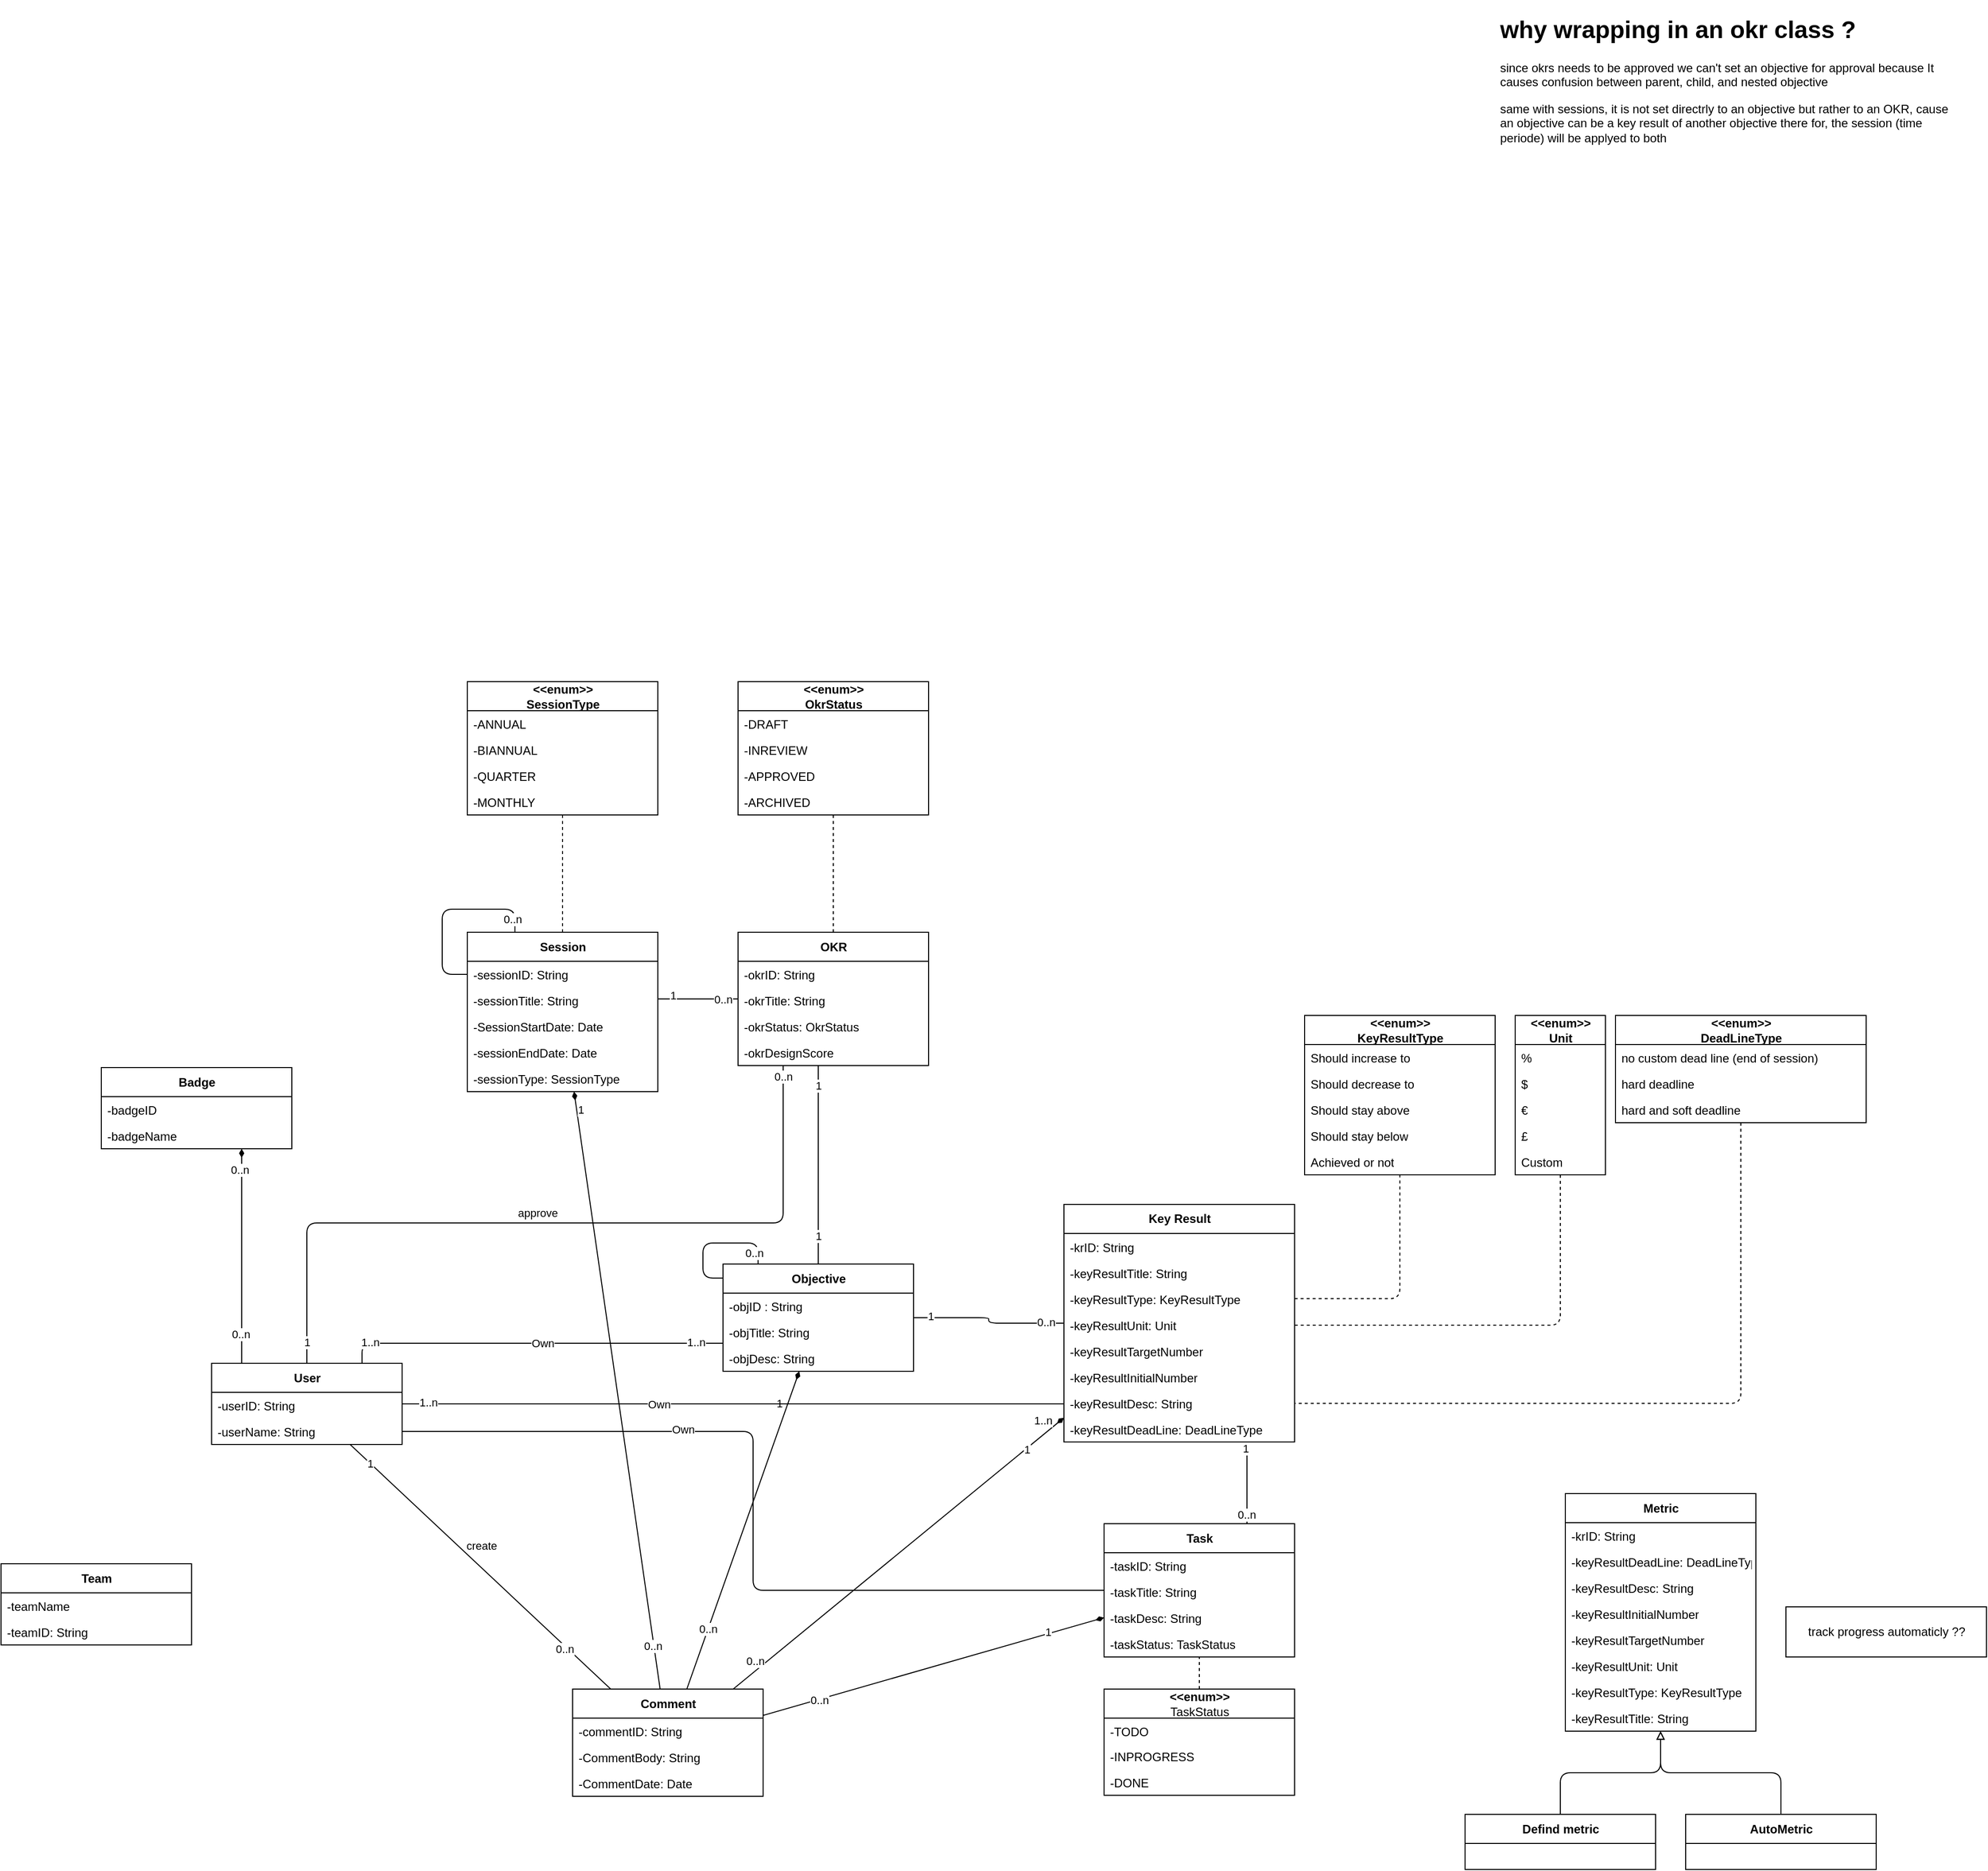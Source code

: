 <mxfile>
    <diagram id="t8nxuuw3yeuFfEOdZzG_" name="u">
        <mxGraphModel dx="1818" dy="2578" grid="1" gridSize="10" guides="1" tooltips="1" connect="1" arrows="1" fold="1" page="1" pageScale="1" pageWidth="827" pageHeight="1169" math="0" shadow="0">
            <root>
                <mxCell id="0IqPSA-vOkDlfjPd2w4W-0"/>
                <mxCell id="0IqPSA-vOkDlfjPd2w4W-1" parent="0IqPSA-vOkDlfjPd2w4W-0"/>
                <mxCell id="b7tBnlJsibYiv3RjB0zy-94" style="edgeStyle=elbowEdgeStyle;orthogonalLoop=1;jettySize=auto;elbow=vertical;html=1;entryX=0.5;entryY=0;entryDx=0;entryDy=0;endArrow=none;endFill=0;" parent="0IqPSA-vOkDlfjPd2w4W-1" source="b7tBnlJsibYiv3RjB0zy-97" target="b7tBnlJsibYiv3RjB0zy-163" edge="1">
                    <mxGeometry relative="1" as="geometry">
                        <Array as="points">
                            <mxPoint x="865" y="510"/>
                            <mxPoint x="865" y="490"/>
                            <mxPoint x="930" y="553"/>
                        </Array>
                    </mxGeometry>
                </mxCell>
                <mxCell id="b7tBnlJsibYiv3RjB0zy-95" value="1" style="edgeLabel;html=1;align=center;verticalAlign=middle;resizable=0;points=[];fontSize=11;fontFamily=Helvetica;fontColor=default;" parent="b7tBnlJsibYiv3RjB0zy-94" vertex="1" connectable="0">
                    <mxGeometry x="0.746" relative="1" as="geometry">
                        <mxPoint y="-3" as="offset"/>
                    </mxGeometry>
                </mxCell>
                <mxCell id="b7tBnlJsibYiv3RjB0zy-96" value="1" style="edgeLabel;html=1;align=center;verticalAlign=middle;resizable=0;points=[];fontSize=11;fontFamily=Helvetica;fontColor=default;" parent="b7tBnlJsibYiv3RjB0zy-94" vertex="1" connectable="0">
                    <mxGeometry x="-0.887" y="1" relative="1" as="geometry">
                        <mxPoint x="-1" y="9" as="offset"/>
                    </mxGeometry>
                </mxCell>
                <mxCell id="b7tBnlJsibYiv3RjB0zy-97" value="OKR" style="swimlane;fontStyle=1;align=center;verticalAlign=middle;childLayout=stackLayout;horizontal=1;startSize=29;horizontalStack=0;resizeParent=1;resizeParentMax=0;resizeLast=0;collapsible=0;marginBottom=0;html=1;shadow=0;" parent="0IqPSA-vOkDlfjPd2w4W-1" vertex="1">
                    <mxGeometry x="785" y="300" width="190" height="133" as="geometry"/>
                </mxCell>
                <mxCell id="b7tBnlJsibYiv3RjB0zy-98" value="-okrID: String" style="text;strokeColor=none;fillColor=none;align=left;verticalAlign=top;spacingLeft=4;spacingRight=4;overflow=hidden;rotatable=0;points=[[0,0.5],[1,0.5]];portConstraint=eastwest;shadow=0;" parent="b7tBnlJsibYiv3RjB0zy-97" vertex="1">
                    <mxGeometry y="29" width="190" height="26" as="geometry"/>
                </mxCell>
                <mxCell id="b7tBnlJsibYiv3RjB0zy-99" value="-okrTitle: String" style="text;strokeColor=none;fillColor=none;align=left;verticalAlign=top;spacingLeft=4;spacingRight=4;overflow=hidden;rotatable=0;points=[[0,0.5],[1,0.5]];portConstraint=eastwest;shadow=0;" parent="b7tBnlJsibYiv3RjB0zy-97" vertex="1">
                    <mxGeometry y="55" width="190" height="26" as="geometry"/>
                </mxCell>
                <mxCell id="BGHx7b7R4fK8FCrXJMWj-36" value="-okrStatus: OkrStatus" style="text;strokeColor=none;fillColor=none;align=left;verticalAlign=top;spacingLeft=4;spacingRight=4;overflow=hidden;rotatable=0;points=[[0,0.5],[1,0.5]];portConstraint=eastwest;shadow=0;fontStyle=0" parent="b7tBnlJsibYiv3RjB0zy-97" vertex="1">
                    <mxGeometry y="81" width="190" height="26" as="geometry"/>
                </mxCell>
                <mxCell id="BGHx7b7R4fK8FCrXJMWj-39" value="-okrDesignScore" style="text;strokeColor=none;fillColor=none;align=left;verticalAlign=top;spacingLeft=4;spacingRight=4;overflow=hidden;rotatable=0;points=[[0,0.5],[1,0.5]];portConstraint=eastwest;shadow=0;fontStyle=0" parent="b7tBnlJsibYiv3RjB0zy-97" vertex="1">
                    <mxGeometry y="107" width="190" height="26" as="geometry"/>
                </mxCell>
                <mxCell id="b7tBnlJsibYiv3RjB0zy-100" style="edgeStyle=orthogonalEdgeStyle;orthogonalLoop=1;jettySize=auto;html=1;endArrow=none;endFill=0;" parent="0IqPSA-vOkDlfjPd2w4W-1" source="b7tBnlJsibYiv3RjB0zy-106" target="b7tBnlJsibYiv3RjB0zy-163" edge="1">
                    <mxGeometry relative="1" as="geometry"/>
                </mxCell>
                <mxCell id="b7tBnlJsibYiv3RjB0zy-101" value="0..n" style="edgeLabel;html=1;align=center;verticalAlign=middle;resizable=0;points=[];" parent="b7tBnlJsibYiv3RjB0zy-100" vertex="1" connectable="0">
                    <mxGeometry x="-0.766" y="-1" relative="1" as="geometry">
                        <mxPoint as="offset"/>
                    </mxGeometry>
                </mxCell>
                <mxCell id="b7tBnlJsibYiv3RjB0zy-102" value="1" style="edgeLabel;html=1;align=center;verticalAlign=middle;resizable=0;points=[];" parent="b7tBnlJsibYiv3RjB0zy-100" vertex="1" connectable="0">
                    <mxGeometry x="0.787" y="-2" relative="1" as="geometry">
                        <mxPoint as="offset"/>
                    </mxGeometry>
                </mxCell>
                <mxCell id="b7tBnlJsibYiv3RjB0zy-103" style="edgeStyle=elbowEdgeStyle;elbow=vertical;html=1;entryX=0.75;entryY=0;entryDx=0;entryDy=0;fontFamily=Times New Roman;endArrow=none;endFill=0;" parent="0IqPSA-vOkDlfjPd2w4W-1" source="b7tBnlJsibYiv3RjB0zy-106" target="b7tBnlJsibYiv3RjB0zy-154" edge="1">
                    <mxGeometry relative="1" as="geometry">
                        <Array as="points">
                            <mxPoint x="1290" y="800"/>
                            <mxPoint x="1230" y="830"/>
                            <mxPoint x="1065" y="840"/>
                        </Array>
                        <mxPoint x="1283" y="740" as="sourcePoint"/>
                    </mxGeometry>
                </mxCell>
                <mxCell id="b7tBnlJsibYiv3RjB0zy-104" value="0..n" style="edgeLabel;html=1;align=center;verticalAlign=middle;resizable=0;points=[];fontSize=11;fontFamily=Helvetica;fontColor=default;" parent="b7tBnlJsibYiv3RjB0zy-103" vertex="1" connectable="0">
                    <mxGeometry x="0.775" y="-1" relative="1" as="geometry">
                        <mxPoint as="offset"/>
                    </mxGeometry>
                </mxCell>
                <mxCell id="b7tBnlJsibYiv3RjB0zy-105" value="1" style="edgeLabel;html=1;align=center;verticalAlign=middle;resizable=0;points=[];" parent="b7tBnlJsibYiv3RjB0zy-103" vertex="1" connectable="0">
                    <mxGeometry x="-0.856" y="2" relative="1" as="geometry">
                        <mxPoint x="-4" as="offset"/>
                    </mxGeometry>
                </mxCell>
                <mxCell id="BGHx7b7R4fK8FCrXJMWj-34" style="edgeStyle=orthogonalEdgeStyle;jumpStyle=arc;html=1;endArrow=none;endFill=0;dashed=1;" parent="0IqPSA-vOkDlfjPd2w4W-1" source="BGHx7b7R4fK8FCrXJMWj-33" target="BGHx7b7R4fK8FCrXJMWj-27" edge="1">
                    <mxGeometry relative="1" as="geometry"/>
                </mxCell>
                <mxCell id="b7tBnlJsibYiv3RjB0zy-106" value="Key Result&lt;span style=&quot;color: rgba(0 , 0 , 0 , 0) ; font-family: monospace ; font-size: 0px ; font-weight: 400&quot;&gt;%3CmxGraphModel%3E%3Croot%3E%3CmxCell%20id%3D%220%22%2F%3E%3CmxCell%20id%3D%221%22%20parent%3D%220%22%2F%3E%3CmxCell%20id%3D%222%22%20value%3D%22OKR%22%20style%3D%22swimlane%3BfontStyle%3D1%3Balign%3Dcenter%3BverticalAlign%3Dmiddle%3BchildLayout%3DstackLayout%3Bhorizontal%3D1%3BstartSize%3D29%3BhorizontalStack%3D0%3BresizeParent%3D1%3BresizeParentMax%3D0%3BresizeLast%3D0%3Bcollapsible%3D0%3BmarginBottom%3D0%3Bhtml%3D1%3B%22%20vertex%3D%221%22%20parent%3D%221%22%3E%3CmxGeometry%20x%3D%22230%22%20y%3D%22270%22%20width%3D%22140%22%20height%3D%2254%22%20as%3D%22geometry%22%2F%3E%3C%2FmxCell%3E%3C%2Froot%3E%3C%2FmxGraphModel%3E&lt;/span&gt;&lt;span style=&quot;color: rgba(0 , 0 , 0 , 0) ; font-family: monospace ; font-size: 0px ; font-weight: 400&quot;&gt;%3CmxGraphModel%3E%3Croot%3E%3CmxCell%20id%3D%220%22%2F%3E%3CmxCell%20id%3D%221%22%20parent%3D%220%22%2F%3E%3CmxCell%20id%3D%222%22%20value%3D%22OKR%22%20style%3D%22swimlane%3BfontStyle%3D1%3Balign%3Dcenter%3BverticalAlign%3Dmiddle%3BchildLayout%3DstackLayout%3Bhorizontal%3D1%3BstartSize%3D29%3BhorizontalStack%3D0%3BresizeParent%3D1%3BresizeParentMax%3D0%3BresizeLast%3D0%3Bcollapsible%3D0%3BmarginBottom%3D0%3Bhtml%3D1%3B%22%20vertex%3D%221%22%20parent%3D%221%22%3E%3CmxGeometry%20x%3D%22230%22%20y%3D%22270%22%20width%3D%22140%22%20height%3D%2254%22%20as%3D%22geometry%22%2F%3E%3C%2FmxCell%3E%3C%2Froot%3E%3C%2FmxGraphModel%3E&lt;/span&gt;" style="swimlane;fontStyle=1;align=center;verticalAlign=middle;childLayout=stackLayout;horizontal=1;startSize=29;horizontalStack=0;resizeParent=1;resizeParentMax=0;resizeLast=0;collapsible=0;marginBottom=0;html=1;shadow=0;" parent="0IqPSA-vOkDlfjPd2w4W-1" vertex="1">
                    <mxGeometry x="1110" y="571.5" width="230" height="237" as="geometry"/>
                </mxCell>
                <mxCell id="b7tBnlJsibYiv3RjB0zy-107" value="-krID: String" style="text;strokeColor=none;fillColor=none;align=left;verticalAlign=top;spacingLeft=4;spacingRight=4;overflow=hidden;rotatable=0;points=[[0,0.5],[1,0.5]];portConstraint=eastwest;shadow=0;fontFamily=Helvetica;fontSize=12;fontColor=default;startSize=29;html=1;" parent="b7tBnlJsibYiv3RjB0zy-106" vertex="1">
                    <mxGeometry y="29" width="230" height="26" as="geometry"/>
                </mxCell>
                <mxCell id="BGHx7b7R4fK8FCrXJMWj-49" value="-keyResultTitle: String" style="text;strokeColor=none;fillColor=none;align=left;verticalAlign=top;spacingLeft=4;spacingRight=4;overflow=hidden;rotatable=0;points=[[0,0.5],[1,0.5]];portConstraint=eastwest;shadow=0;fontFamily=Helvetica;fontSize=12;fontColor=default;startSize=29;html=1;" parent="b7tBnlJsibYiv3RjB0zy-106" vertex="1">
                    <mxGeometry y="55" width="230" height="26" as="geometry"/>
                </mxCell>
                <mxCell id="BGHx7b7R4fK8FCrXJMWj-33" value="-keyResultType:&amp;nbsp;&lt;span style=&quot;text-align: center&quot;&gt;KeyResultType&lt;/span&gt;" style="text;strokeColor=none;fillColor=none;align=left;verticalAlign=top;spacingLeft=4;spacingRight=4;overflow=hidden;rotatable=0;points=[[0,0.5],[1,0.5]];portConstraint=eastwest;shadow=0;fontFamily=Helvetica;fontSize=12;fontColor=default;startSize=29;html=1;" parent="b7tBnlJsibYiv3RjB0zy-106" vertex="1">
                    <mxGeometry y="81" width="230" height="26" as="geometry"/>
                </mxCell>
                <mxCell id="BGHx7b7R4fK8FCrXJMWj-50" value="&lt;div&gt;-keyResultUnit: Unit&lt;/div&gt;" style="text;strokeColor=none;fillColor=none;align=left;verticalAlign=top;spacingLeft=4;spacingRight=4;overflow=hidden;rotatable=0;points=[[0,0.5],[1,0.5]];portConstraint=eastwest;shadow=0;fontFamily=Helvetica;fontSize=12;fontColor=default;startSize=29;html=1;" parent="b7tBnlJsibYiv3RjB0zy-106" vertex="1">
                    <mxGeometry y="107" width="230" height="26" as="geometry"/>
                </mxCell>
                <mxCell id="BGHx7b7R4fK8FCrXJMWj-59" value="-keyResult&lt;span&gt;TargetNumber&lt;br&gt;&lt;/span&gt;" style="text;strokeColor=none;fillColor=none;align=left;verticalAlign=top;spacingLeft=4;spacingRight=4;overflow=hidden;rotatable=0;points=[[0,0.5],[1,0.5]];portConstraint=eastwest;shadow=0;fontFamily=Helvetica;fontSize=12;fontColor=default;startSize=29;html=1;" parent="b7tBnlJsibYiv3RjB0zy-106" vertex="1">
                    <mxGeometry y="133" width="230" height="26" as="geometry"/>
                </mxCell>
                <mxCell id="BGHx7b7R4fK8FCrXJMWj-58" value="-keyResultInitialNumber" style="text;strokeColor=none;fillColor=none;align=left;verticalAlign=top;spacingLeft=4;spacingRight=4;overflow=hidden;rotatable=0;points=[[0,0.5],[1,0.5]];portConstraint=eastwest;shadow=0;fontFamily=Helvetica;fontSize=12;fontColor=default;startSize=29;html=1;" parent="b7tBnlJsibYiv3RjB0zy-106" vertex="1">
                    <mxGeometry y="159" width="230" height="26" as="geometry"/>
                </mxCell>
                <mxCell id="BGHx7b7R4fK8FCrXJMWj-16" value="-keyResultDesc: String" style="text;strokeColor=none;fillColor=none;align=left;verticalAlign=top;spacingLeft=4;spacingRight=4;overflow=hidden;rotatable=0;points=[[0,0.5],[1,0.5]];portConstraint=eastwest;shadow=0;fontFamily=Helvetica;fontSize=12;fontColor=default;startSize=29;html=1;" parent="b7tBnlJsibYiv3RjB0zy-106" vertex="1">
                    <mxGeometry y="185" width="230" height="26" as="geometry"/>
                </mxCell>
                <mxCell id="BGHx7b7R4fK8FCrXJMWj-26" value="-keyResultDeadLine: DeadLineType" style="text;strokeColor=none;fillColor=none;align=left;verticalAlign=top;spacingLeft=4;spacingRight=4;overflow=hidden;rotatable=0;points=[[0,0.5],[1,0.5]];portConstraint=eastwest;shadow=0;fontFamily=Helvetica;fontSize=12;fontColor=default;startSize=29;html=1;" parent="b7tBnlJsibYiv3RjB0zy-106" vertex="1">
                    <mxGeometry y="211" width="230" height="26" as="geometry"/>
                </mxCell>
                <mxCell id="b7tBnlJsibYiv3RjB0zy-108" style="edgeStyle=elbowEdgeStyle;elbow=vertical;html=1;entryX=0;entryY=0.5;entryDx=0;entryDy=0;endArrow=none;endFill=0;" parent="0IqPSA-vOkDlfjPd2w4W-1" source="b7tBnlJsibYiv3RjB0zy-112" target="b7tBnlJsibYiv3RjB0zy-97" edge="1">
                    <mxGeometry relative="1" as="geometry"/>
                </mxCell>
                <mxCell id="b7tBnlJsibYiv3RjB0zy-109" value="0..n" style="edgeLabel;html=1;align=center;verticalAlign=middle;resizable=0;points=[];" parent="b7tBnlJsibYiv3RjB0zy-108" vertex="1" connectable="0">
                    <mxGeometry x="0.795" y="-2" relative="1" as="geometry">
                        <mxPoint x="-7" y="-2" as="offset"/>
                    </mxGeometry>
                </mxCell>
                <mxCell id="b7tBnlJsibYiv3RjB0zy-110" value="1" style="edgeLabel;html=1;align=center;verticalAlign=middle;resizable=0;points=[];" parent="b7tBnlJsibYiv3RjB0zy-108" vertex="1" connectable="0">
                    <mxGeometry x="-0.863" y="-1" relative="1" as="geometry">
                        <mxPoint x="9" y="-5" as="offset"/>
                    </mxGeometry>
                </mxCell>
                <mxCell id="b7tBnlJsibYiv3RjB0zy-111" style="edgeStyle=elbowEdgeStyle;elbow=vertical;html=1;labelBackgroundColor=default;fontFamily=Helvetica;fontSize=11;fontColor=default;startArrow=none;startFill=0;endArrow=none;endFill=0;strokeColor=default;strokeWidth=1;dashed=1;" parent="0IqPSA-vOkDlfjPd2w4W-1" source="b7tBnlJsibYiv3RjB0zy-112" target="b7tBnlJsibYiv3RjB0zy-180" edge="1">
                    <mxGeometry relative="1" as="geometry">
                        <mxPoint x="660" y="273" as="targetPoint"/>
                    </mxGeometry>
                </mxCell>
                <mxCell id="b7tBnlJsibYiv3RjB0zy-112" value="Session" style="swimlane;fontStyle=1;align=center;verticalAlign=middle;childLayout=stackLayout;horizontal=1;startSize=29;horizontalStack=0;resizeParent=1;resizeParentMax=0;resizeLast=0;collapsible=0;marginBottom=0;html=1;shadow=0;" parent="0IqPSA-vOkDlfjPd2w4W-1" vertex="1">
                    <mxGeometry x="515" y="300" width="190" height="159" as="geometry"/>
                </mxCell>
                <mxCell id="b7tBnlJsibYiv3RjB0zy-113" value="-sessionID: String" style="text;strokeColor=none;fillColor=none;align=left;verticalAlign=top;spacingLeft=4;spacingRight=4;overflow=hidden;rotatable=0;points=[[0,0.5],[1,0.5]];portConstraint=eastwest;shadow=0;fontFamily=Helvetica;fontSize=12;fontColor=default;startSize=29;html=1;" parent="b7tBnlJsibYiv3RjB0zy-112" vertex="1">
                    <mxGeometry y="29" width="190" height="26" as="geometry"/>
                </mxCell>
                <mxCell id="b7tBnlJsibYiv3RjB0zy-114" value="-sessionTitle: String" style="text;strokeColor=none;fillColor=none;align=left;verticalAlign=top;spacingLeft=4;spacingRight=4;overflow=hidden;rotatable=0;points=[[0,0.5],[1,0.5]];portConstraint=eastwest;shadow=0;fontFamily=Helvetica;fontSize=12;fontColor=default;startSize=29;html=1;" parent="b7tBnlJsibYiv3RjB0zy-112" vertex="1">
                    <mxGeometry y="55" width="190" height="26" as="geometry"/>
                </mxCell>
                <mxCell id="b7tBnlJsibYiv3RjB0zy-115" value="-SessionStartDate: Date" style="text;strokeColor=none;fillColor=none;align=left;verticalAlign=top;spacingLeft=4;spacingRight=4;overflow=hidden;rotatable=0;points=[[0,0.5],[1,0.5]];portConstraint=eastwest;shadow=0;fontFamily=Helvetica;fontSize=12;fontColor=default;startSize=29;html=1;" parent="b7tBnlJsibYiv3RjB0zy-112" vertex="1">
                    <mxGeometry y="81" width="190" height="26" as="geometry"/>
                </mxCell>
                <mxCell id="b7tBnlJsibYiv3RjB0zy-116" value="-sessionEndDate: Date" style="text;strokeColor=none;fillColor=none;align=left;verticalAlign=top;spacingLeft=4;spacingRight=4;overflow=hidden;rotatable=0;points=[[0,0.5],[1,0.5]];portConstraint=eastwest;shadow=0;fontFamily=Helvetica;fontSize=12;fontColor=default;startSize=29;html=1;" parent="b7tBnlJsibYiv3RjB0zy-112" vertex="1">
                    <mxGeometry y="107" width="190" height="26" as="geometry"/>
                </mxCell>
                <mxCell id="BGHx7b7R4fK8FCrXJMWj-38" value="-sessionType: SessionType" style="text;strokeColor=none;fillColor=none;align=left;verticalAlign=top;spacingLeft=4;spacingRight=4;overflow=hidden;rotatable=0;points=[[0,0.5],[1,0.5]];portConstraint=eastwest;shadow=0;fontFamily=Helvetica;fontSize=12;fontColor=default;startSize=29;html=1;" parent="b7tBnlJsibYiv3RjB0zy-112" vertex="1">
                    <mxGeometry y="133" width="190" height="26" as="geometry"/>
                </mxCell>
                <mxCell id="BGHx7b7R4fK8FCrXJMWj-3" style="edgeStyle=orthogonalEdgeStyle;jumpStyle=none;html=1;endArrow=none;endFill=0;entryX=0.25;entryY=0;entryDx=0;entryDy=0;exitX=0;exitY=0.5;exitDx=0;exitDy=0;" parent="b7tBnlJsibYiv3RjB0zy-112" source="b7tBnlJsibYiv3RjB0zy-113" target="b7tBnlJsibYiv3RjB0zy-112" edge="1">
                    <mxGeometry relative="1" as="geometry">
                        <mxPoint x="-35" y="-13.0" as="targetPoint"/>
                        <mxPoint x="-55" y="57" as="sourcePoint"/>
                        <Array as="points">
                            <mxPoint x="-25" y="42"/>
                            <mxPoint x="-25" y="-23"/>
                            <mxPoint x="47" y="-23"/>
                        </Array>
                    </mxGeometry>
                </mxCell>
                <mxCell id="BGHx7b7R4fK8FCrXJMWj-4" value="0..n" style="edgeLabel;html=1;align=center;verticalAlign=middle;resizable=0;points=[];" parent="BGHx7b7R4fK8FCrXJMWj-3" vertex="1" connectable="0">
                    <mxGeometry x="0.501" y="1" relative="1" as="geometry">
                        <mxPoint x="21" y="11" as="offset"/>
                    </mxGeometry>
                </mxCell>
                <mxCell id="b7tBnlJsibYiv3RjB0zy-117" style="edgeStyle=elbowEdgeStyle;elbow=vertical;html=1;endArrow=none;endFill=0;" parent="0IqPSA-vOkDlfjPd2w4W-1" source="b7tBnlJsibYiv3RjB0zy-185" target="b7tBnlJsibYiv3RjB0zy-163" edge="1">
                    <mxGeometry relative="1" as="geometry">
                        <Array as="points">
                            <mxPoint x="410" y="710"/>
                            <mxPoint x="560" y="690"/>
                            <mxPoint x="410" y="720"/>
                            <mxPoint x="510" y="680"/>
                        </Array>
                        <mxPoint x="432.77" y="731.782" as="sourcePoint"/>
                    </mxGeometry>
                </mxCell>
                <mxCell id="b7tBnlJsibYiv3RjB0zy-118" value="1..n" style="edgeLabel;html=1;align=center;verticalAlign=middle;resizable=0;points=[];" parent="b7tBnlJsibYiv3RjB0zy-117" vertex="1" connectable="0">
                    <mxGeometry x="0.855" y="1" relative="1" as="geometry">
                        <mxPoint as="offset"/>
                    </mxGeometry>
                </mxCell>
                <mxCell id="b7tBnlJsibYiv3RjB0zy-119" value="1..n" style="edgeLabel;html=1;align=center;verticalAlign=middle;resizable=0;points=[];" parent="b7tBnlJsibYiv3RjB0zy-117" vertex="1" connectable="0">
                    <mxGeometry x="-0.852" y="1" relative="1" as="geometry">
                        <mxPoint as="offset"/>
                    </mxGeometry>
                </mxCell>
                <mxCell id="b7tBnlJsibYiv3RjB0zy-120" value="Own" style="edgeLabel;html=1;align=center;verticalAlign=middle;resizable=0;points=[];" parent="b7tBnlJsibYiv3RjB0zy-117" vertex="1" connectable="0">
                    <mxGeometry x="-0.027" y="4" relative="1" as="geometry">
                        <mxPoint x="15" y="4" as="offset"/>
                    </mxGeometry>
                </mxCell>
                <mxCell id="b7tBnlJsibYiv3RjB0zy-121" style="edgeStyle=elbowEdgeStyle;elbow=vertical;html=1;endArrow=none;endFill=0;" parent="0IqPSA-vOkDlfjPd2w4W-1" source="b7tBnlJsibYiv3RjB0zy-185" target="b7tBnlJsibYiv3RjB0zy-97" edge="1">
                    <mxGeometry relative="1" as="geometry">
                        <Array as="points">
                            <mxPoint x="830" y="590"/>
                            <mxPoint x="380" y="590"/>
                            <mxPoint x="620" y="590"/>
                        </Array>
                        <mxPoint x="380" y="730" as="sourcePoint"/>
                    </mxGeometry>
                </mxCell>
                <mxCell id="b7tBnlJsibYiv3RjB0zy-122" value="approve" style="edgeLabel;html=1;align=center;verticalAlign=middle;resizable=0;points=[];" parent="b7tBnlJsibYiv3RjB0zy-121" vertex="1" connectable="0">
                    <mxGeometry x="0.113" y="-3" relative="1" as="geometry">
                        <mxPoint x="-60" y="-13" as="offset"/>
                    </mxGeometry>
                </mxCell>
                <mxCell id="b7tBnlJsibYiv3RjB0zy-123" value="0..n" style="edgeLabel;html=1;align=center;verticalAlign=middle;resizable=0;points=[];" parent="b7tBnlJsibYiv3RjB0zy-121" vertex="1" connectable="0">
                    <mxGeometry x="0.972" relative="1" as="geometry">
                        <mxPoint as="offset"/>
                    </mxGeometry>
                </mxCell>
                <mxCell id="b7tBnlJsibYiv3RjB0zy-124" value="1" style="edgeLabel;html=1;align=center;verticalAlign=middle;resizable=0;points=[];" parent="b7tBnlJsibYiv3RjB0zy-121" vertex="1" connectable="0">
                    <mxGeometry x="-0.944" relative="1" as="geometry">
                        <mxPoint as="offset"/>
                    </mxGeometry>
                </mxCell>
                <mxCell id="b7tBnlJsibYiv3RjB0zy-128" style="edgeStyle=elbowEdgeStyle;shape=connector;orthogonalLoop=1;jettySize=auto;elbow=vertical;html=1;labelBackgroundColor=default;fontFamily=Helvetica;fontSize=11;fontColor=default;startArrow=diamondThin;startFill=1;endArrow=none;endFill=0;strokeColor=default;" parent="0IqPSA-vOkDlfjPd2w4W-1" source="b7tBnlJsibYiv3RjB0zy-131" target="b7tBnlJsibYiv3RjB0zy-185" edge="1">
                    <mxGeometry relative="1" as="geometry">
                        <mxPoint x="328.27" y="730.648" as="targetPoint"/>
                        <Array as="points">
                            <mxPoint x="290" y="590"/>
                        </Array>
                    </mxGeometry>
                </mxCell>
                <mxCell id="b7tBnlJsibYiv3RjB0zy-129" value="0..n" style="edgeLabel;html=1;align=center;verticalAlign=middle;resizable=0;points=[];fontSize=11;fontFamily=Helvetica;fontColor=default;" parent="b7tBnlJsibYiv3RjB0zy-128" vertex="1" connectable="0">
                    <mxGeometry x="0.725" y="-1" relative="1" as="geometry">
                        <mxPoint as="offset"/>
                    </mxGeometry>
                </mxCell>
                <mxCell id="b7tBnlJsibYiv3RjB0zy-130" value="0..n" style="edgeLabel;html=1;align=center;verticalAlign=middle;resizable=0;points=[];fontSize=11;fontFamily=Helvetica;fontColor=default;" parent="b7tBnlJsibYiv3RjB0zy-128" vertex="1" connectable="0">
                    <mxGeometry x="-0.549" y="-2" relative="1" as="geometry">
                        <mxPoint y="-28" as="offset"/>
                    </mxGeometry>
                </mxCell>
                <mxCell id="b7tBnlJsibYiv3RjB0zy-131" value="Badge" style="swimlane;fontStyle=1;align=center;verticalAlign=middle;childLayout=stackLayout;horizontal=1;startSize=29;horizontalStack=0;resizeParent=1;resizeParentMax=0;resizeLast=0;collapsible=0;marginBottom=0;html=1;shadow=0;" parent="0IqPSA-vOkDlfjPd2w4W-1" vertex="1">
                    <mxGeometry x="150" y="435" width="190" height="81" as="geometry"/>
                </mxCell>
                <mxCell id="b7tBnlJsibYiv3RjB0zy-132" value="-badgeID" style="text;strokeColor=none;fillColor=none;align=left;verticalAlign=top;spacingLeft=4;spacingRight=4;overflow=hidden;rotatable=0;points=[[0,0.5],[1,0.5]];portConstraint=eastwest;shadow=0;fontFamily=Helvetica;fontSize=12;fontColor=default;startSize=29;html=1;" parent="b7tBnlJsibYiv3RjB0zy-131" vertex="1">
                    <mxGeometry y="29" width="190" height="26" as="geometry"/>
                </mxCell>
                <mxCell id="b7tBnlJsibYiv3RjB0zy-133" value="-badgeName" style="text;strokeColor=none;fillColor=none;align=left;verticalAlign=top;spacingLeft=4;spacingRight=4;overflow=hidden;rotatable=0;points=[[0,0.5],[1,0.5]];portConstraint=eastwest;shadow=0;fontFamily=Helvetica;fontSize=12;fontColor=default;startSize=29;html=1;" parent="b7tBnlJsibYiv3RjB0zy-131" vertex="1">
                    <mxGeometry y="55" width="190" height="26" as="geometry"/>
                </mxCell>
                <mxCell id="b7tBnlJsibYiv3RjB0zy-134" style="edgeStyle=none;shape=connector;html=1;labelBackgroundColor=default;fontFamily=Helvetica;fontSize=11;fontColor=default;startArrow=none;startFill=0;endArrow=diamondThin;endFill=1;strokeColor=default;elbow=vertical;" parent="0IqPSA-vOkDlfjPd2w4W-1" source="b7tBnlJsibYiv3RjB0zy-150" target="b7tBnlJsibYiv3RjB0zy-163" edge="1">
                    <mxGeometry relative="1" as="geometry"/>
                </mxCell>
                <mxCell id="b7tBnlJsibYiv3RjB0zy-135" value="1" style="edgeLabel;html=1;align=center;verticalAlign=middle;resizable=0;points=[];fontSize=11;fontFamily=Helvetica;fontColor=default;" parent="b7tBnlJsibYiv3RjB0zy-134" vertex="1" connectable="0">
                    <mxGeometry x="0.911" y="1" relative="1" as="geometry">
                        <mxPoint x="-14" y="18" as="offset"/>
                    </mxGeometry>
                </mxCell>
                <mxCell id="b7tBnlJsibYiv3RjB0zy-136" value="0..n" style="edgeLabel;html=1;align=center;verticalAlign=middle;resizable=0;points=[];fontSize=11;fontFamily=Helvetica;fontColor=default;" parent="b7tBnlJsibYiv3RjB0zy-134" vertex="1" connectable="0">
                    <mxGeometry x="-0.623" relative="1" as="geometry">
                        <mxPoint as="offset"/>
                    </mxGeometry>
                </mxCell>
                <mxCell id="b7tBnlJsibYiv3RjB0zy-137" style="edgeStyle=none;shape=connector;html=1;labelBackgroundColor=default;fontFamily=Helvetica;fontSize=11;fontColor=default;startArrow=none;startFill=0;endArrow=diamondThin;endFill=1;strokeColor=default;elbow=vertical;" parent="0IqPSA-vOkDlfjPd2w4W-1" source="b7tBnlJsibYiv3RjB0zy-150" target="b7tBnlJsibYiv3RjB0zy-106" edge="1">
                    <mxGeometry relative="1" as="geometry"/>
                </mxCell>
                <mxCell id="b7tBnlJsibYiv3RjB0zy-138" value="1" style="edgeLabel;html=1;align=center;verticalAlign=middle;resizable=0;points=[];fontSize=11;fontFamily=Helvetica;fontColor=default;" parent="b7tBnlJsibYiv3RjB0zy-137" vertex="1" connectable="0">
                    <mxGeometry x="0.836" y="2" relative="1" as="geometry">
                        <mxPoint x="-9" y="11" as="offset"/>
                    </mxGeometry>
                </mxCell>
                <mxCell id="b7tBnlJsibYiv3RjB0zy-139" value="0..n" style="edgeLabel;html=1;align=center;verticalAlign=middle;resizable=0;points=[];fontSize=11;fontFamily=Helvetica;fontColor=default;" parent="b7tBnlJsibYiv3RjB0zy-137" vertex="1" connectable="0">
                    <mxGeometry x="-0.697" y="1" relative="1" as="geometry">
                        <mxPoint x="-28" y="13" as="offset"/>
                    </mxGeometry>
                </mxCell>
                <mxCell id="b7tBnlJsibYiv3RjB0zy-140" style="edgeStyle=none;shape=connector;html=1;labelBackgroundColor=default;fontFamily=Helvetica;fontSize=11;fontColor=default;startArrow=none;startFill=0;endArrow=diamondThin;endFill=1;strokeColor=default;elbow=vertical;" parent="0IqPSA-vOkDlfjPd2w4W-1" source="b7tBnlJsibYiv3RjB0zy-150" target="b7tBnlJsibYiv3RjB0zy-154" edge="1">
                    <mxGeometry relative="1" as="geometry"/>
                </mxCell>
                <mxCell id="b7tBnlJsibYiv3RjB0zy-141" value="1" style="edgeLabel;html=1;align=center;verticalAlign=middle;resizable=0;points=[];fontSize=11;fontFamily=Helvetica;fontColor=default;" parent="b7tBnlJsibYiv3RjB0zy-140" vertex="1" connectable="0">
                    <mxGeometry x="0.597" y="-2" relative="1" as="geometry">
                        <mxPoint x="12" y="-8" as="offset"/>
                    </mxGeometry>
                </mxCell>
                <mxCell id="b7tBnlJsibYiv3RjB0zy-142" value="0..n" style="edgeLabel;html=1;align=center;verticalAlign=middle;resizable=0;points=[];fontSize=11;fontFamily=Helvetica;fontColor=default;" parent="b7tBnlJsibYiv3RjB0zy-140" vertex="1" connectable="0">
                    <mxGeometry x="-0.669" y="-1" relative="1" as="geometry">
                        <mxPoint x="-1" as="offset"/>
                    </mxGeometry>
                </mxCell>
                <mxCell id="b7tBnlJsibYiv3RjB0zy-143" style="edgeStyle=none;shape=connector;html=1;labelBackgroundColor=default;fontFamily=Helvetica;fontSize=11;fontColor=default;startArrow=none;startFill=0;endArrow=diamondThin;endFill=1;strokeColor=default;elbow=vertical;jumpStyle=none;" parent="0IqPSA-vOkDlfjPd2w4W-1" source="b7tBnlJsibYiv3RjB0zy-150" target="b7tBnlJsibYiv3RjB0zy-112" edge="1">
                    <mxGeometry relative="1" as="geometry"/>
                </mxCell>
                <mxCell id="b7tBnlJsibYiv3RjB0zy-144" value="1" style="edgeLabel;html=1;align=center;verticalAlign=middle;resizable=0;points=[];fontSize=11;fontFamily=Helvetica;fontColor=default;" parent="b7tBnlJsibYiv3RjB0zy-143" vertex="1" connectable="0">
                    <mxGeometry x="0.963" y="2" relative="1" as="geometry">
                        <mxPoint x="7" y="6" as="offset"/>
                    </mxGeometry>
                </mxCell>
                <mxCell id="b7tBnlJsibYiv3RjB0zy-145" value="0..n" style="edgeLabel;html=1;align=center;verticalAlign=middle;resizable=0;points=[];fontSize=11;fontFamily=Helvetica;fontColor=default;" parent="b7tBnlJsibYiv3RjB0zy-143" vertex="1" connectable="0">
                    <mxGeometry x="-0.856" y="1" relative="1" as="geometry">
                        <mxPoint as="offset"/>
                    </mxGeometry>
                </mxCell>
                <mxCell id="b7tBnlJsibYiv3RjB0zy-146" style="edgeStyle=none;shape=connector;html=1;labelBackgroundColor=default;fontFamily=Helvetica;fontSize=11;fontColor=default;startArrow=none;startFill=0;endArrow=none;endFill=0;strokeColor=default;elbow=vertical;" parent="0IqPSA-vOkDlfjPd2w4W-1" source="b7tBnlJsibYiv3RjB0zy-150" target="b7tBnlJsibYiv3RjB0zy-185" edge="1">
                    <mxGeometry relative="1" as="geometry">
                        <mxPoint x="420" y="850" as="targetPoint"/>
                    </mxGeometry>
                </mxCell>
                <mxCell id="b7tBnlJsibYiv3RjB0zy-147" value="1" style="edgeLabel;html=1;align=center;verticalAlign=middle;resizable=0;points=[];fontSize=11;fontFamily=Helvetica;fontColor=default;" parent="b7tBnlJsibYiv3RjB0zy-146" vertex="1" connectable="0">
                    <mxGeometry x="0.848" relative="1" as="geometry">
                        <mxPoint as="offset"/>
                    </mxGeometry>
                </mxCell>
                <mxCell id="b7tBnlJsibYiv3RjB0zy-148" value="0..n" style="edgeLabel;html=1;align=center;verticalAlign=middle;resizable=0;points=[];fontSize=11;fontFamily=Helvetica;fontColor=default;" parent="b7tBnlJsibYiv3RjB0zy-146" vertex="1" connectable="0">
                    <mxGeometry x="-0.658" y="2" relative="1" as="geometry">
                        <mxPoint as="offset"/>
                    </mxGeometry>
                </mxCell>
                <mxCell id="b7tBnlJsibYiv3RjB0zy-149" value="create" style="edgeLabel;html=1;align=center;verticalAlign=middle;resizable=0;points=[];fontSize=11;fontFamily=Helvetica;fontColor=default;" parent="b7tBnlJsibYiv3RjB0zy-146" vertex="1" connectable="0">
                    <mxGeometry x="0.111" y="-4" relative="1" as="geometry">
                        <mxPoint x="12" y="-5" as="offset"/>
                    </mxGeometry>
                </mxCell>
                <mxCell id="b7tBnlJsibYiv3RjB0zy-150" value="Comment" style="swimlane;fontStyle=1;align=center;verticalAlign=middle;childLayout=stackLayout;horizontal=1;startSize=29;horizontalStack=0;resizeParent=1;resizeParentMax=0;resizeLast=0;collapsible=0;marginBottom=0;html=1;shadow=0;" parent="0IqPSA-vOkDlfjPd2w4W-1" vertex="1">
                    <mxGeometry x="620" y="1055" width="190" height="107" as="geometry"/>
                </mxCell>
                <mxCell id="b7tBnlJsibYiv3RjB0zy-151" value="-commentID: String" style="text;strokeColor=none;fillColor=none;align=left;verticalAlign=top;spacingLeft=4;spacingRight=4;overflow=hidden;rotatable=0;points=[[0,0.5],[1,0.5]];portConstraint=eastwest;shadow=0;fontFamily=Helvetica;fontSize=12;fontColor=default;startSize=29;html=1;" parent="b7tBnlJsibYiv3RjB0zy-150" vertex="1">
                    <mxGeometry y="29" width="190" height="26" as="geometry"/>
                </mxCell>
                <mxCell id="b7tBnlJsibYiv3RjB0zy-152" value="-CommentBody: String" style="text;strokeColor=none;fillColor=none;align=left;verticalAlign=top;spacingLeft=4;spacingRight=4;overflow=hidden;rotatable=0;points=[[0,0.5],[1,0.5]];portConstraint=eastwest;shadow=0;fontFamily=Helvetica;fontSize=12;fontColor=default;startSize=29;html=1;" parent="b7tBnlJsibYiv3RjB0zy-150" vertex="1">
                    <mxGeometry y="55" width="190" height="26" as="geometry"/>
                </mxCell>
                <mxCell id="b7tBnlJsibYiv3RjB0zy-153" value="-CommentDate: Date" style="text;strokeColor=none;fillColor=none;align=left;verticalAlign=top;spacingLeft=4;spacingRight=4;overflow=hidden;rotatable=0;points=[[0,0.5],[1,0.5]];portConstraint=eastwest;shadow=0;fontFamily=Helvetica;fontSize=12;fontColor=default;startSize=29;html=1;" parent="b7tBnlJsibYiv3RjB0zy-150" vertex="1">
                    <mxGeometry y="81" width="190" height="26" as="geometry"/>
                </mxCell>
                <mxCell id="b7tBnlJsibYiv3RjB0zy-154" value="Task" style="swimlane;fontStyle=1;align=center;verticalAlign=middle;childLayout=stackLayout;horizontal=1;startSize=29;horizontalStack=0;resizeParent=1;resizeParentMax=0;resizeLast=0;collapsible=0;marginBottom=0;html=1;shadow=0;" parent="0IqPSA-vOkDlfjPd2w4W-1" vertex="1">
                    <mxGeometry x="1150" y="890" width="190" height="133" as="geometry"/>
                </mxCell>
                <mxCell id="b7tBnlJsibYiv3RjB0zy-155" value="-taskID: String" style="text;strokeColor=none;fillColor=none;align=left;verticalAlign=top;spacingLeft=4;spacingRight=4;overflow=hidden;rotatable=0;points=[[0,0.5],[1,0.5]];portConstraint=eastwest;shadow=0;fontFamily=Helvetica;fontSize=12;fontColor=default;startSize=29;html=1;" parent="b7tBnlJsibYiv3RjB0zy-154" vertex="1">
                    <mxGeometry y="29" width="190" height="26" as="geometry"/>
                </mxCell>
                <mxCell id="BGHx7b7R4fK8FCrXJMWj-5" value="-taskTitle: String" style="text;strokeColor=none;fillColor=none;align=left;verticalAlign=top;spacingLeft=4;spacingRight=4;overflow=hidden;rotatable=0;points=[[0,0.5],[1,0.5]];portConstraint=eastwest;shadow=0;fontFamily=Helvetica;fontSize=12;fontColor=default;startSize=29;html=1;" parent="b7tBnlJsibYiv3RjB0zy-154" vertex="1">
                    <mxGeometry y="55" width="190" height="26" as="geometry"/>
                </mxCell>
                <mxCell id="BGHx7b7R4fK8FCrXJMWj-9" value="-taskDesc: String" style="text;strokeColor=none;fillColor=none;align=left;verticalAlign=top;spacingLeft=4;spacingRight=4;overflow=hidden;rotatable=0;points=[[0,0.5],[1,0.5]];portConstraint=eastwest;shadow=0;fontFamily=Helvetica;fontSize=12;fontColor=default;startSize=29;html=1;" parent="b7tBnlJsibYiv3RjB0zy-154" vertex="1">
                    <mxGeometry y="81" width="190" height="26" as="geometry"/>
                </mxCell>
                <mxCell id="BGHx7b7R4fK8FCrXJMWj-40" value="-taskStatus: TaskStatus" style="text;strokeColor=none;fillColor=none;align=left;verticalAlign=top;spacingLeft=4;spacingRight=4;overflow=hidden;rotatable=0;points=[[0,0.5],[1,0.5]];portConstraint=eastwest;shadow=0;fontFamily=Helvetica;fontSize=12;fontColor=default;startSize=29;html=1;" parent="b7tBnlJsibYiv3RjB0zy-154" vertex="1">
                    <mxGeometry y="107" width="190" height="26" as="geometry"/>
                </mxCell>
                <mxCell id="b7tBnlJsibYiv3RjB0zy-159" value="Metric" style="swimlane;fontStyle=1;align=center;verticalAlign=middle;childLayout=stackLayout;horizontal=1;startSize=29;horizontalStack=0;resizeParent=1;resizeParentMax=0;resizeLast=0;collapsible=0;marginBottom=0;html=1;shadow=0;comic=0;" parent="0IqPSA-vOkDlfjPd2w4W-1" vertex="1">
                    <mxGeometry x="1610" y="860" width="190" height="237" as="geometry"/>
                </mxCell>
                <mxCell id="BGHx7b7R4fK8FCrXJMWj-78" value="-krID: String" style="text;strokeColor=none;fillColor=none;align=left;verticalAlign=top;spacingLeft=4;spacingRight=4;overflow=hidden;rotatable=0;points=[[0,0.5],[1,0.5]];portConstraint=eastwest;shadow=0;fontFamily=Helvetica;fontSize=12;fontColor=default;startSize=29;html=1;" parent="b7tBnlJsibYiv3RjB0zy-159" vertex="1">
                    <mxGeometry y="29" width="190" height="26" as="geometry"/>
                </mxCell>
                <mxCell id="BGHx7b7R4fK8FCrXJMWj-85" value="-keyResultDeadLine: DeadLineType" style="text;strokeColor=none;fillColor=none;align=left;verticalAlign=top;spacingLeft=4;spacingRight=4;overflow=hidden;rotatable=0;points=[[0,0.5],[1,0.5]];portConstraint=eastwest;shadow=0;fontFamily=Helvetica;fontSize=12;fontColor=default;startSize=29;html=1;" parent="b7tBnlJsibYiv3RjB0zy-159" vertex="1">
                    <mxGeometry y="55" width="190" height="26" as="geometry"/>
                </mxCell>
                <mxCell id="BGHx7b7R4fK8FCrXJMWj-84" value="-keyResultDesc: String" style="text;strokeColor=none;fillColor=none;align=left;verticalAlign=top;spacingLeft=4;spacingRight=4;overflow=hidden;rotatable=0;points=[[0,0.5],[1,0.5]];portConstraint=eastwest;shadow=0;fontFamily=Helvetica;fontSize=12;fontColor=default;startSize=29;html=1;" parent="b7tBnlJsibYiv3RjB0zy-159" vertex="1">
                    <mxGeometry y="81" width="190" height="26" as="geometry"/>
                </mxCell>
                <mxCell id="BGHx7b7R4fK8FCrXJMWj-83" value="-keyResultInitialNumber" style="text;strokeColor=none;fillColor=none;align=left;verticalAlign=top;spacingLeft=4;spacingRight=4;overflow=hidden;rotatable=0;points=[[0,0.5],[1,0.5]];portConstraint=eastwest;shadow=0;fontFamily=Helvetica;fontSize=12;fontColor=default;startSize=29;html=1;" parent="b7tBnlJsibYiv3RjB0zy-159" vertex="1">
                    <mxGeometry y="107" width="190" height="26" as="geometry"/>
                </mxCell>
                <mxCell id="BGHx7b7R4fK8FCrXJMWj-82" value="-keyResult&lt;span&gt;TargetNumber&lt;br&gt;&lt;/span&gt;" style="text;strokeColor=none;fillColor=none;align=left;verticalAlign=top;spacingLeft=4;spacingRight=4;overflow=hidden;rotatable=0;points=[[0,0.5],[1,0.5]];portConstraint=eastwest;shadow=0;fontFamily=Helvetica;fontSize=12;fontColor=default;startSize=29;html=1;" parent="b7tBnlJsibYiv3RjB0zy-159" vertex="1">
                    <mxGeometry y="133" width="190" height="26" as="geometry"/>
                </mxCell>
                <mxCell id="BGHx7b7R4fK8FCrXJMWj-81" value="&lt;div&gt;-keyResultUnit: Unit&lt;/div&gt;" style="text;strokeColor=none;fillColor=none;align=left;verticalAlign=top;spacingLeft=4;spacingRight=4;overflow=hidden;rotatable=0;points=[[0,0.5],[1,0.5]];portConstraint=eastwest;shadow=0;fontFamily=Helvetica;fontSize=12;fontColor=default;startSize=29;html=1;" parent="b7tBnlJsibYiv3RjB0zy-159" vertex="1">
                    <mxGeometry y="159" width="190" height="26" as="geometry"/>
                </mxCell>
                <mxCell id="BGHx7b7R4fK8FCrXJMWj-80" value="-keyResultType:&amp;nbsp;&lt;span style=&quot;text-align: center&quot;&gt;KeyResultType&lt;/span&gt;" style="text;strokeColor=none;fillColor=none;align=left;verticalAlign=top;spacingLeft=4;spacingRight=4;overflow=hidden;rotatable=0;points=[[0,0.5],[1,0.5]];portConstraint=eastwest;shadow=0;fontFamily=Helvetica;fontSize=12;fontColor=default;startSize=29;html=1;" parent="b7tBnlJsibYiv3RjB0zy-159" vertex="1">
                    <mxGeometry y="185" width="190" height="26" as="geometry"/>
                </mxCell>
                <mxCell id="BGHx7b7R4fK8FCrXJMWj-79" value="-keyResultTitle: String" style="text;strokeColor=none;fillColor=none;align=left;verticalAlign=top;spacingLeft=4;spacingRight=4;overflow=hidden;rotatable=0;points=[[0,0.5],[1,0.5]];portConstraint=eastwest;shadow=0;fontFamily=Helvetica;fontSize=12;fontColor=default;startSize=29;html=1;" parent="b7tBnlJsibYiv3RjB0zy-159" vertex="1">
                    <mxGeometry y="211" width="190" height="26" as="geometry"/>
                </mxCell>
                <mxCell id="b7tBnlJsibYiv3RjB0zy-162" value="" style="group;shadow=0;" parent="0IqPSA-vOkDlfjPd2w4W-1" vertex="1" connectable="0">
                    <mxGeometry x="760" y="620" width="200" height="118" as="geometry"/>
                </mxCell>
                <mxCell id="b7tBnlJsibYiv3RjB0zy-163" value="Objective" style="swimlane;fontStyle=1;align=center;verticalAlign=middle;childLayout=stackLayout;horizontal=1;startSize=29;horizontalStack=0;resizeParent=1;resizeParentMax=0;resizeLast=0;collapsible=0;marginBottom=0;html=1;shadow=0;" parent="b7tBnlJsibYiv3RjB0zy-162" vertex="1">
                    <mxGeometry x="10" y="11" width="190" height="107" as="geometry"/>
                </mxCell>
                <mxCell id="b7tBnlJsibYiv3RjB0zy-164" value="-objID : String&amp;nbsp;" style="text;strokeColor=none;fillColor=none;align=left;verticalAlign=top;spacingLeft=4;spacingRight=4;overflow=hidden;rotatable=0;points=[[0,0.5],[1,0.5]];portConstraint=eastwest;shadow=0;fontFamily=Helvetica;fontSize=12;fontColor=default;startSize=29;html=1;" parent="b7tBnlJsibYiv3RjB0zy-163" vertex="1">
                    <mxGeometry y="29" width="190" height="26" as="geometry"/>
                </mxCell>
                <mxCell id="b7tBnlJsibYiv3RjB0zy-165" value="-objTitle: String" style="text;strokeColor=none;fillColor=none;align=left;verticalAlign=top;spacingLeft=4;spacingRight=4;overflow=hidden;rotatable=0;points=[[0,0.5],[1,0.5]];portConstraint=eastwest;shadow=0;fontFamily=Helvetica;fontSize=12;fontColor=default;startSize=29;html=1;" parent="b7tBnlJsibYiv3RjB0zy-163" vertex="1">
                    <mxGeometry y="55" width="190" height="26" as="geometry"/>
                </mxCell>
                <mxCell id="b7tBnlJsibYiv3RjB0zy-166" value="-objDesc: String" style="text;strokeColor=none;fillColor=none;align=left;verticalAlign=top;spacingLeft=4;spacingRight=4;overflow=hidden;rotatable=0;points=[[0,0.5],[1,0.5]];portConstraint=eastwest;shadow=0;fontFamily=Helvetica;fontSize=12;fontColor=default;startSize=29;html=1;" parent="b7tBnlJsibYiv3RjB0zy-163" vertex="1">
                    <mxGeometry y="81" width="190" height="26" as="geometry"/>
                </mxCell>
                <mxCell id="b7tBnlJsibYiv3RjB0zy-167" style="edgeStyle=orthogonalEdgeStyle;orthogonalLoop=1;jettySize=auto;html=1;entryX=0.184;entryY=0;entryDx=0;entryDy=0;endArrow=none;endFill=0;entryPerimeter=0;" parent="b7tBnlJsibYiv3RjB0zy-162" source="b7tBnlJsibYiv3RjB0zy-163" target="b7tBnlJsibYiv3RjB0zy-163" edge="1">
                    <mxGeometry relative="1" as="geometry">
                        <Array as="points">
                            <mxPoint x="-10" y="25"/>
                            <mxPoint x="-10" y="-10"/>
                            <mxPoint x="45" y="-10"/>
                        </Array>
                        <mxPoint x="10" y="25" as="sourcePoint"/>
                    </mxGeometry>
                </mxCell>
                <mxCell id="b7tBnlJsibYiv3RjB0zy-168" value="0..n" style="edgeLabel;html=1;align=center;verticalAlign=middle;resizable=0;points=[];" parent="b7tBnlJsibYiv3RjB0zy-167" vertex="1" connectable="0">
                    <mxGeometry x="0.473" y="-2" relative="1" as="geometry">
                        <mxPoint x="9" y="8" as="offset"/>
                    </mxGeometry>
                </mxCell>
                <mxCell id="b7tBnlJsibYiv3RjB0zy-169" value="&lt;h1&gt;why wrapping in an okr class ?&lt;/h1&gt;&lt;p&gt;since okrs needs to be approved we can't set an objective for approval because It causes confusion between parent, child, and nested objective&lt;/p&gt;&lt;p&gt;same with sessions, it is not set directrly to an objective but rather to an OKR, cause an objective can be a key result of another objective there for, the session (time periode) will be applyed to both&lt;/p&gt;" style="text;html=1;strokeColor=none;fillColor=none;spacing=5;spacingTop=-20;whiteSpace=wrap;overflow=hidden;shadow=0;" parent="0IqPSA-vOkDlfjPd2w4W-1" vertex="1">
                    <mxGeometry x="1540" y="-620" width="465" height="170" as="geometry"/>
                </mxCell>
                <mxCell id="b7tBnlJsibYiv3RjB0zy-170" style="edgeStyle=elbowEdgeStyle;elbow=vertical;html=1;entryX=0.5;entryY=0;entryDx=0;entryDy=0;endArrow=none;endFill=0;dashed=1;" parent="0IqPSA-vOkDlfjPd2w4W-1" source="b7tBnlJsibYiv3RjB0zy-171" target="b7tBnlJsibYiv3RjB0zy-97" edge="1">
                    <mxGeometry relative="1" as="geometry"/>
                </mxCell>
                <mxCell id="b7tBnlJsibYiv3RjB0zy-171" value="&amp;lt;&amp;lt;enum&amp;gt;&amp;gt;&lt;br&gt;OkrStatus" style="swimlane;fontStyle=1;align=center;verticalAlign=middle;childLayout=stackLayout;horizontal=1;startSize=29;horizontalStack=0;resizeParent=1;resizeParentMax=0;resizeLast=0;collapsible=0;marginBottom=0;html=1;shadow=0;" parent="0IqPSA-vOkDlfjPd2w4W-1" vertex="1">
                    <mxGeometry x="785" y="50" width="190" height="133" as="geometry"/>
                </mxCell>
                <mxCell id="b7tBnlJsibYiv3RjB0zy-172" value="-DRAFT" style="text;strokeColor=none;fillColor=none;align=left;verticalAlign=top;spacingLeft=4;spacingRight=4;overflow=hidden;rotatable=0;points=[[0,0.5],[1,0.5]];portConstraint=eastwest;shadow=0;fontFamily=Helvetica;fontSize=12;fontColor=default;startSize=29;html=1;" parent="b7tBnlJsibYiv3RjB0zy-171" vertex="1">
                    <mxGeometry y="29" width="190" height="26" as="geometry"/>
                </mxCell>
                <mxCell id="b7tBnlJsibYiv3RjB0zy-173" value="-INREVIEW" style="text;strokeColor=none;fillColor=none;align=left;verticalAlign=top;spacingLeft=4;spacingRight=4;overflow=hidden;rotatable=0;points=[[0,0.5],[1,0.5]];portConstraint=eastwest;shadow=0;fontFamily=Helvetica;fontSize=12;fontColor=default;startSize=29;html=1;" parent="b7tBnlJsibYiv3RjB0zy-171" vertex="1">
                    <mxGeometry y="55" width="190" height="26" as="geometry"/>
                </mxCell>
                <mxCell id="b7tBnlJsibYiv3RjB0zy-174" value="-APPROVED" style="text;strokeColor=none;fillColor=none;align=left;verticalAlign=top;spacingLeft=4;spacingRight=4;overflow=hidden;rotatable=0;points=[[0,0.5],[1,0.5]];portConstraint=eastwest;shadow=0;fontFamily=Helvetica;fontSize=12;fontColor=default;startSize=29;html=1;" parent="b7tBnlJsibYiv3RjB0zy-171" vertex="1">
                    <mxGeometry y="81" width="190" height="26" as="geometry"/>
                </mxCell>
                <mxCell id="b7tBnlJsibYiv3RjB0zy-175" value="-ARCHIVED" style="text;strokeColor=none;fillColor=none;align=left;verticalAlign=top;spacingLeft=4;spacingRight=4;overflow=hidden;rotatable=0;points=[[0,0.5],[1,0.5]];portConstraint=eastwest;shadow=0;fontFamily=Helvetica;fontSize=12;fontColor=default;startSize=29;html=1;" parent="b7tBnlJsibYiv3RjB0zy-171" vertex="1">
                    <mxGeometry y="107" width="190" height="26" as="geometry"/>
                </mxCell>
                <mxCell id="b7tBnlJsibYiv3RjB0zy-176" style="edgeStyle=elbowEdgeStyle;html=1;endArrow=none;endFill=0;elbow=vertical;" parent="0IqPSA-vOkDlfjPd2w4W-1" source="b7tBnlJsibYiv3RjB0zy-185" target="b7tBnlJsibYiv3RjB0zy-106" edge="1">
                    <mxGeometry relative="1" as="geometry">
                        <Array as="points">
                            <mxPoint x="1250" y="780"/>
                            <mxPoint x="590" y="780"/>
                            <mxPoint x="790" y="798"/>
                        </Array>
                        <mxPoint x="455" y="798" as="sourcePoint"/>
                        <mxPoint x="1254" y="740" as="targetPoint"/>
                    </mxGeometry>
                </mxCell>
                <mxCell id="b7tBnlJsibYiv3RjB0zy-177" value="Own" style="edgeLabel;html=1;align=center;verticalAlign=middle;resizable=0;points=[];" parent="b7tBnlJsibYiv3RjB0zy-176" vertex="1" connectable="0">
                    <mxGeometry x="-0.445" y="4" relative="1" as="geometry">
                        <mxPoint x="73" y="4" as="offset"/>
                    </mxGeometry>
                </mxCell>
                <mxCell id="b7tBnlJsibYiv3RjB0zy-178" value="1..n" style="edgeLabel;html=1;align=center;verticalAlign=middle;resizable=0;points=[];" parent="b7tBnlJsibYiv3RjB0zy-176" vertex="1" connectable="0">
                    <mxGeometry x="0.949" y="-4" relative="1" as="geometry">
                        <mxPoint x="-4" y="12" as="offset"/>
                    </mxGeometry>
                </mxCell>
                <mxCell id="b7tBnlJsibYiv3RjB0zy-179" value="1..n" style="edgeLabel;html=1;align=center;verticalAlign=middle;resizable=0;points=[];" parent="b7tBnlJsibYiv3RjB0zy-176" vertex="1" connectable="0">
                    <mxGeometry x="-0.924" y="2" relative="1" as="geometry">
                        <mxPoint x="1" as="offset"/>
                    </mxGeometry>
                </mxCell>
                <mxCell id="b7tBnlJsibYiv3RjB0zy-180" value="&amp;lt;&amp;lt;enum&amp;gt;&amp;gt;&lt;br&gt;SessionType" style="swimlane;fontStyle=1;align=center;verticalAlign=middle;childLayout=stackLayout;horizontal=1;startSize=29;horizontalStack=0;resizeParent=1;resizeParentMax=0;resizeLast=0;collapsible=0;marginBottom=0;html=1;shadow=0;" parent="0IqPSA-vOkDlfjPd2w4W-1" vertex="1">
                    <mxGeometry x="515" y="50" width="190" height="133" as="geometry"/>
                </mxCell>
                <mxCell id="b7tBnlJsibYiv3RjB0zy-181" value="-ANNUAL" style="text;strokeColor=none;fillColor=none;align=left;verticalAlign=top;spacingLeft=4;spacingRight=4;overflow=hidden;rotatable=0;points=[[0,0.5],[1,0.5]];portConstraint=eastwest;shadow=0;fontFamily=Helvetica;fontSize=12;fontColor=default;startSize=29;html=1;" parent="b7tBnlJsibYiv3RjB0zy-180" vertex="1">
                    <mxGeometry y="29" width="190" height="26" as="geometry"/>
                </mxCell>
                <mxCell id="b7tBnlJsibYiv3RjB0zy-182" value="-BIANNUAL" style="text;strokeColor=none;fillColor=none;align=left;verticalAlign=top;spacingLeft=4;spacingRight=4;overflow=hidden;rotatable=0;points=[[0,0.5],[1,0.5]];portConstraint=eastwest;shadow=0;fontFamily=Helvetica;fontSize=12;fontColor=default;startSize=29;html=1;" parent="b7tBnlJsibYiv3RjB0zy-180" vertex="1">
                    <mxGeometry y="55" width="190" height="26" as="geometry"/>
                </mxCell>
                <mxCell id="b7tBnlJsibYiv3RjB0zy-183" value="-QUARTER" style="text;strokeColor=none;fillColor=none;align=left;verticalAlign=top;spacingLeft=4;spacingRight=4;overflow=hidden;rotatable=0;points=[[0,0.5],[1,0.5]];portConstraint=eastwest;shadow=0;fontFamily=Helvetica;fontSize=12;fontColor=default;startSize=29;html=1;" parent="b7tBnlJsibYiv3RjB0zy-180" vertex="1">
                    <mxGeometry y="81" width="190" height="26" as="geometry"/>
                </mxCell>
                <mxCell id="b7tBnlJsibYiv3RjB0zy-184" value="-MONTHLY" style="text;strokeColor=none;fillColor=none;align=left;verticalAlign=top;spacingLeft=4;spacingRight=4;overflow=hidden;rotatable=0;points=[[0,0.5],[1,0.5]];portConstraint=eastwest;shadow=0;fontFamily=Helvetica;fontSize=12;fontColor=default;startSize=29;html=1;" parent="b7tBnlJsibYiv3RjB0zy-180" vertex="1">
                    <mxGeometry y="107" width="190" height="26" as="geometry"/>
                </mxCell>
                <mxCell id="b7tBnlJsibYiv3RjB0zy-185" value="User&lt;span style=&quot;color: rgba(0 , 0 , 0 , 0) ; font-family: monospace ; font-size: 0px ; font-weight: 400&quot;&gt;%3CmxGraphModel%3E%3Croot%3E%3CmxCell%20id%3D%220%22%2F%3E%3CmxCell%20id%3D%221%22%20parent%3D%220%22%2F%3E%3CmxCell%20id%3D%222%22%20value%3D%22Key%20Result%26lt%3Bspan%20style%3D%26quot%3Bcolor%3A%20rgba(0%20%2C%200%20%2C%200%20%2C%200)%20%3B%20font-family%3A%20monospace%20%3B%20font-size%3A%200px%20%3B%20font-weight%3A%20400%26quot%3B%26gt%3B%253CmxGraphModel%253E%253Croot%253E%253CmxCell%2520id%253D%25220%2522%252F%253E%253CmxCell%2520id%253D%25221%2522%2520parent%253D%25220%2522%252F%253E%253CmxCell%2520id%253D%25222%2522%2520value%253D%2522OKR%2522%2520style%253D%2522swimlane%253BfontStyle%253D1%253Balign%253Dcenter%253BverticalAlign%253Dmiddle%253BchildLayout%253DstackLayout%253Bhorizontal%253D1%253BstartSize%253D29%253BhorizontalStack%253D0%253BresizeParent%253D1%253BresizeParentMax%253D0%253BresizeLast%253D0%253Bcollapsible%253D0%253BmarginBottom%253D0%253Bhtml%253D1%253B%2522%2520vertex%253D%25221%2522%2520parent%253D%25221%2522%253E%253CmxGeometry%2520x%253D%2522230%2522%2520y%253D%2522270%2522%2520width%253D%2522140%2522%2520height%253D%252254%2522%2520as%253D%2522geometry%2522%252F%253E%253C%252FmxCell%253E%253C%252Froot%253E%253C%252FmxGraphModel%253E%26lt%3B%2Fspan%26gt%3B%26lt%3Bspan%20style%3D%26quot%3Bcolor%3A%20rgba(0%20%2C%200%20%2C%200%20%2C%200)%20%3B%20font-family%3A%20monospace%20%3B%20font-size%3A%200px%20%3B%20font-weight%3A%20400%26quot%3B%26gt%3B%253CmxGraphModel%253E%253Croot%253E%253CmxCell%2520id%253D%25220%2522%252F%253E%253CmxCell%2520id%253D%25221%2522%2520parent%253D%25220%2522%252F%253E%253CmxCell%2520id%253D%25222%2522%2520value%253D%2522OKR%2522%2520style%253D%2522swimlane%253BfontStyle%253D1%253Balign%253Dcenter%253BverticalAlign%253Dmiddle%253BchildLayout%253DstackLayout%253Bhorizontal%253D1%253BstartSize%253D29%253BhorizontalStack%253D0%253BresizeParent%253D1%253BresizeParentMax%253D0%253BresizeLast%253D0%253Bcollapsible%253D0%253BmarginBottom%253D0%253Bhtml%253D1%253B%2522%2520vertex%253D%25221%2522%2520parent%253D%25221%2522%253E%253CmxGeometry%2520x%253D%2522230%2522%2520y%253D%2522270%2522%2520width%253D%2522140%2522%2520height%253D%252254%2522%2520as%253D%2522geometry%2522%252F%253E%253C%252FmxCell%253E%253C%252Froot%253E%253C%252FmxGraphModel%253E%26lt%3B%2Fspan%26gt%3B%22%20style%3D%22swimlane%3BfontStyle%3D1%3Balign%3Dcenter%3BverticalAlign%3Dmiddle%3BchildLayout%3DstackLayout%3Bhorizontal%3D1%3BstartSize%3D29%3BhorizontalStack%3D0%3BresizeParent%3D1%3BresizeParentMax%3D0%3BresizeLast%3D0%3Bcollapsible%3D0%3BmarginBottom%3D0%3Bhtml%3D1%3B%22%20vertex%3D%221%22%20parent%3D%221%22%3E%3CmxGeometry%20x%3D%22500%22%20y%3D%22350%22%20width%3D%22140%22%20height%3D%2254%22%20as%3D%22geometry%22%2F%3E%3C%2FmxCell%3E%3C%2Froot%3E%3C%2FmxGraphModel%3E&lt;/span&gt;" style="swimlane;fontStyle=1;align=center;verticalAlign=middle;childLayout=stackLayout;horizontal=1;startSize=29;horizontalStack=0;resizeParent=1;resizeParentMax=0;resizeLast=0;collapsible=0;marginBottom=0;html=1;shadow=0;" parent="0IqPSA-vOkDlfjPd2w4W-1" vertex="1">
                    <mxGeometry x="260" y="730" width="190" height="81" as="geometry"/>
                </mxCell>
                <mxCell id="b7tBnlJsibYiv3RjB0zy-186" value="-userID: String" style="text;strokeColor=none;fillColor=none;align=left;verticalAlign=top;spacingLeft=4;spacingRight=4;overflow=hidden;rotatable=0;points=[[0,0.5],[1,0.5]];portConstraint=eastwest;shadow=0;fontFamily=Helvetica;fontSize=12;fontColor=default;startSize=29;html=1;" parent="b7tBnlJsibYiv3RjB0zy-185" vertex="1">
                    <mxGeometry y="29" width="190" height="26" as="geometry"/>
                </mxCell>
                <mxCell id="b7tBnlJsibYiv3RjB0zy-187" value="-userName: String" style="text;strokeColor=none;fillColor=none;align=left;verticalAlign=top;spacingLeft=4;spacingRight=4;overflow=hidden;rotatable=0;points=[[0,0.5],[1,0.5]];portConstraint=eastwest;shadow=0;fontFamily=Helvetica;fontSize=12;fontColor=default;startSize=29;html=1;" parent="b7tBnlJsibYiv3RjB0zy-185" vertex="1">
                    <mxGeometry y="55" width="190" height="26" as="geometry"/>
                </mxCell>
                <mxCell id="_8p0M7uwSQ6Hay15ItuC-0" value="Team" style="swimlane;fontStyle=1;align=center;verticalAlign=middle;childLayout=stackLayout;horizontal=1;startSize=29;horizontalStack=0;resizeParent=1;resizeParentMax=0;resizeLast=0;collapsible=0;marginBottom=0;html=1;shadow=0;" parent="0IqPSA-vOkDlfjPd2w4W-1" vertex="1">
                    <mxGeometry x="50" y="930" width="190" height="81" as="geometry"/>
                </mxCell>
                <mxCell id="_8p0M7uwSQ6Hay15ItuC-1" value="-teamName" style="text;strokeColor=none;fillColor=none;align=left;verticalAlign=top;spacingLeft=4;spacingRight=4;overflow=hidden;rotatable=0;points=[[0,0.5],[1,0.5]];portConstraint=eastwest;shadow=0;fontFamily=Helvetica;fontSize=12;fontColor=default;startSize=29;html=1;" parent="_8p0M7uwSQ6Hay15ItuC-0" vertex="1">
                    <mxGeometry y="29" width="190" height="26" as="geometry"/>
                </mxCell>
                <mxCell id="_8p0M7uwSQ6Hay15ItuC-2" value="-teamID: String" style="text;strokeColor=none;fillColor=none;align=left;verticalAlign=top;spacingLeft=4;spacingRight=4;overflow=hidden;rotatable=0;points=[[0,0.5],[1,0.5]];portConstraint=eastwest;shadow=0;fontFamily=Helvetica;fontSize=12;fontColor=default;startSize=29;html=1;" parent="_8p0M7uwSQ6Hay15ItuC-0" vertex="1">
                    <mxGeometry y="55" width="190" height="26" as="geometry"/>
                </mxCell>
                <mxCell id="_8p0M7uwSQ6Hay15ItuC-4" style="edgeStyle=elbowEdgeStyle;html=1;exitX=1;exitY=0.5;exitDx=0;exitDy=0;endArrow=none;endFill=0;" parent="0IqPSA-vOkDlfjPd2w4W-1" source="b7tBnlJsibYiv3RjB0zy-187" target="b7tBnlJsibYiv3RjB0zy-154" edge="1">
                    <mxGeometry relative="1" as="geometry"/>
                </mxCell>
                <mxCell id="_8p0M7uwSQ6Hay15ItuC-5" value="Own" style="edgeLabel;html=1;align=center;verticalAlign=middle;resizable=0;points=[];" parent="_8p0M7uwSQ6Hay15ItuC-4" vertex="1" connectable="0">
                    <mxGeometry x="-0.046" relative="1" as="geometry">
                        <mxPoint x="-70" y="-62" as="offset"/>
                    </mxGeometry>
                </mxCell>
                <mxCell id="BGHx7b7R4fK8FCrXJMWj-15" style="edgeStyle=orthogonalEdgeStyle;jumpStyle=arc;html=1;entryX=0.5;entryY=1;entryDx=0;entryDy=0;endArrow=none;endFill=0;dashed=1;" parent="0IqPSA-vOkDlfjPd2w4W-1" source="BGHx7b7R4fK8FCrXJMWj-10" target="b7tBnlJsibYiv3RjB0zy-154" edge="1">
                    <mxGeometry relative="1" as="geometry"/>
                </mxCell>
                <mxCell id="BGHx7b7R4fK8FCrXJMWj-10" value="&amp;lt;&amp;lt;enum&amp;gt;&amp;gt;&lt;br&gt;&lt;span style=&quot;font-weight: 400 ; text-align: left&quot;&gt;TaskStatus&lt;/span&gt;" style="swimlane;fontStyle=1;align=center;verticalAlign=middle;childLayout=stackLayout;horizontal=1;startSize=29;horizontalStack=0;resizeParent=1;resizeParentMax=0;resizeLast=0;collapsible=0;marginBottom=0;html=1;shadow=0;" parent="0IqPSA-vOkDlfjPd2w4W-1" vertex="1">
                    <mxGeometry x="1150" y="1055" width="190" height="106" as="geometry"/>
                </mxCell>
                <mxCell id="BGHx7b7R4fK8FCrXJMWj-11" value="-TODO" style="text;strokeColor=none;fillColor=none;align=left;verticalAlign=top;spacingLeft=4;spacingRight=4;overflow=hidden;rotatable=0;points=[[0,0.5],[1,0.5]];portConstraint=eastwest;shadow=0;fontFamily=Helvetica;fontSize=12;fontColor=default;startSize=29;html=1;" parent="BGHx7b7R4fK8FCrXJMWj-10" vertex="1">
                    <mxGeometry y="29" width="190" height="25" as="geometry"/>
                </mxCell>
                <mxCell id="BGHx7b7R4fK8FCrXJMWj-12" value="-INPROGRESS" style="text;strokeColor=none;fillColor=none;align=left;verticalAlign=top;spacingLeft=4;spacingRight=4;overflow=hidden;rotatable=0;points=[[0,0.5],[1,0.5]];portConstraint=eastwest;shadow=0;fontFamily=Helvetica;fontSize=12;fontColor=default;startSize=29;html=1;" parent="BGHx7b7R4fK8FCrXJMWj-10" vertex="1">
                    <mxGeometry y="54" width="190" height="26" as="geometry"/>
                </mxCell>
                <mxCell id="BGHx7b7R4fK8FCrXJMWj-13" value="-DONE" style="text;strokeColor=none;fillColor=none;align=left;verticalAlign=top;spacingLeft=4;spacingRight=4;overflow=hidden;rotatable=0;points=[[0,0.5],[1,0.5]];portConstraint=eastwest;shadow=0;fontFamily=Helvetica;fontSize=12;fontColor=default;startSize=29;html=1;" parent="BGHx7b7R4fK8FCrXJMWj-10" vertex="1">
                    <mxGeometry y="80" width="190" height="26" as="geometry"/>
                </mxCell>
                <mxCell id="BGHx7b7R4fK8FCrXJMWj-27" value="&amp;lt;&amp;lt;enum&amp;gt;&amp;gt;&lt;br&gt;KeyResultType" style="swimlane;fontStyle=1;align=center;verticalAlign=middle;childLayout=stackLayout;horizontal=1;startSize=29;horizontalStack=0;resizeParent=1;resizeParentMax=0;resizeLast=0;collapsible=0;marginBottom=0;html=1;shadow=0;" parent="0IqPSA-vOkDlfjPd2w4W-1" vertex="1">
                    <mxGeometry x="1350" y="383" width="190" height="159" as="geometry"/>
                </mxCell>
                <mxCell id="BGHx7b7R4fK8FCrXJMWj-28" value="&lt;div&gt;Should increase to&lt;/div&gt;" style="text;strokeColor=none;fillColor=none;align=left;verticalAlign=top;spacingLeft=4;spacingRight=4;overflow=hidden;rotatable=0;points=[[0,0.5],[1,0.5]];portConstraint=eastwest;shadow=0;fontFamily=Helvetica;fontSize=12;fontColor=default;startSize=29;html=1;" parent="BGHx7b7R4fK8FCrXJMWj-27" vertex="1">
                    <mxGeometry y="29" width="190" height="26" as="geometry"/>
                </mxCell>
                <mxCell id="BGHx7b7R4fK8FCrXJMWj-29" value="&lt;div&gt;Should decrease to&lt;/div&gt;" style="text;strokeColor=none;fillColor=none;align=left;verticalAlign=top;spacingLeft=4;spacingRight=4;overflow=hidden;rotatable=0;points=[[0,0.5],[1,0.5]];portConstraint=eastwest;shadow=0;fontFamily=Helvetica;fontSize=12;fontColor=default;startSize=29;html=1;" parent="BGHx7b7R4fK8FCrXJMWj-27" vertex="1">
                    <mxGeometry y="55" width="190" height="26" as="geometry"/>
                </mxCell>
                <mxCell id="BGHx7b7R4fK8FCrXJMWj-30" value="&lt;div&gt;Should stay above&lt;/div&gt;" style="text;strokeColor=none;fillColor=none;align=left;verticalAlign=top;spacingLeft=4;spacingRight=4;overflow=hidden;rotatable=0;points=[[0,0.5],[1,0.5]];portConstraint=eastwest;shadow=0;fontFamily=Helvetica;fontSize=12;fontColor=default;startSize=29;html=1;" parent="BGHx7b7R4fK8FCrXJMWj-27" vertex="1">
                    <mxGeometry y="81" width="190" height="26" as="geometry"/>
                </mxCell>
                <mxCell id="BGHx7b7R4fK8FCrXJMWj-31" value="Should stay below" style="text;strokeColor=none;fillColor=none;align=left;verticalAlign=top;spacingLeft=4;spacingRight=4;overflow=hidden;rotatable=0;points=[[0,0.5],[1,0.5]];portConstraint=eastwest;shadow=0;fontFamily=Helvetica;fontSize=12;fontColor=default;startSize=29;html=1;" parent="BGHx7b7R4fK8FCrXJMWj-27" vertex="1">
                    <mxGeometry y="107" width="190" height="26" as="geometry"/>
                </mxCell>
                <mxCell id="BGHx7b7R4fK8FCrXJMWj-32" value="Achieved or not" style="text;strokeColor=none;fillColor=none;align=left;verticalAlign=top;spacingLeft=4;spacingRight=4;overflow=hidden;rotatable=0;points=[[0,0.5],[1,0.5]];portConstraint=eastwest;shadow=0;fontFamily=Helvetica;fontSize=12;fontColor=default;startSize=29;html=1;" parent="BGHx7b7R4fK8FCrXJMWj-27" vertex="1">
                    <mxGeometry y="133" width="190" height="26" as="geometry"/>
                </mxCell>
                <mxCell id="BGHx7b7R4fK8FCrXJMWj-48" style="edgeStyle=elbowEdgeStyle;jumpStyle=arc;elbow=vertical;html=1;dashed=1;endArrow=none;endFill=0;" parent="0IqPSA-vOkDlfjPd2w4W-1" source="BGHx7b7R4fK8FCrXJMWj-42" target="b7tBnlJsibYiv3RjB0zy-106" edge="1">
                    <mxGeometry relative="1" as="geometry">
                        <Array as="points">
                            <mxPoint x="1560" y="770"/>
                            <mxPoint x="1740" y="760"/>
                            <mxPoint x="1465" y="720"/>
                        </Array>
                    </mxGeometry>
                </mxCell>
                <mxCell id="BGHx7b7R4fK8FCrXJMWj-42" value="&amp;lt;&amp;lt;enum&amp;gt;&amp;gt;&lt;br&gt;DeadLineType" style="swimlane;fontStyle=1;align=center;verticalAlign=middle;childLayout=stackLayout;horizontal=1;startSize=29;horizontalStack=0;resizeParent=1;resizeParentMax=0;resizeLast=0;collapsible=0;marginBottom=0;html=1;shadow=0;" parent="0IqPSA-vOkDlfjPd2w4W-1" vertex="1">
                    <mxGeometry x="1660" y="383" width="250" height="107" as="geometry"/>
                </mxCell>
                <mxCell id="BGHx7b7R4fK8FCrXJMWj-43" value="no custom dead line (end of session)&amp;nbsp;" style="text;strokeColor=none;fillColor=none;align=left;verticalAlign=top;spacingLeft=4;spacingRight=4;overflow=hidden;rotatable=0;points=[[0,0.5],[1,0.5]];portConstraint=eastwest;shadow=0;fontFamily=Helvetica;fontSize=12;fontColor=default;startSize=29;html=1;" parent="BGHx7b7R4fK8FCrXJMWj-42" vertex="1">
                    <mxGeometry y="29" width="250" height="26" as="geometry"/>
                </mxCell>
                <mxCell id="BGHx7b7R4fK8FCrXJMWj-44" value="&lt;div&gt;hard deadline&lt;/div&gt;" style="text;strokeColor=none;fillColor=none;align=left;verticalAlign=top;spacingLeft=4;spacingRight=4;overflow=hidden;rotatable=0;points=[[0,0.5],[1,0.5]];portConstraint=eastwest;shadow=0;fontFamily=Helvetica;fontSize=12;fontColor=default;startSize=29;html=1;" parent="BGHx7b7R4fK8FCrXJMWj-42" vertex="1">
                    <mxGeometry y="55" width="250" height="26" as="geometry"/>
                </mxCell>
                <mxCell id="BGHx7b7R4fK8FCrXJMWj-45" value="hard and soft deadline" style="text;strokeColor=none;fillColor=none;align=left;verticalAlign=top;spacingLeft=4;spacingRight=4;overflow=hidden;rotatable=0;points=[[0,0.5],[1,0.5]];portConstraint=eastwest;shadow=0;fontFamily=Helvetica;fontSize=12;fontColor=default;startSize=29;html=1;" parent="BGHx7b7R4fK8FCrXJMWj-42" vertex="1">
                    <mxGeometry y="81" width="250" height="26" as="geometry"/>
                </mxCell>
                <mxCell id="BGHx7b7R4fK8FCrXJMWj-57" style="edgeStyle=elbowEdgeStyle;jumpStyle=arc;elbow=vertical;html=1;dashed=1;endArrow=none;endFill=0;" parent="0IqPSA-vOkDlfjPd2w4W-1" source="BGHx7b7R4fK8FCrXJMWj-51" target="b7tBnlJsibYiv3RjB0zy-106" edge="1">
                    <mxGeometry relative="1" as="geometry">
                        <mxPoint x="1340" y="692" as="targetPoint"/>
                        <Array as="points">
                            <mxPoint x="1460" y="692"/>
                        </Array>
                    </mxGeometry>
                </mxCell>
                <mxCell id="BGHx7b7R4fK8FCrXJMWj-51" value="&amp;lt;&amp;lt;enum&amp;gt;&amp;gt;&lt;br&gt;Unit" style="swimlane;fontStyle=1;align=center;verticalAlign=middle;childLayout=stackLayout;horizontal=1;startSize=29;horizontalStack=0;resizeParent=1;resizeParentMax=0;resizeLast=0;collapsible=0;marginBottom=0;html=1;shadow=0;" parent="0IqPSA-vOkDlfjPd2w4W-1" vertex="1">
                    <mxGeometry x="1560" y="383" width="90" height="159" as="geometry"/>
                </mxCell>
                <mxCell id="BGHx7b7R4fK8FCrXJMWj-53" value="&lt;div&gt;%&lt;/div&gt;" style="text;strokeColor=none;fillColor=none;align=left;verticalAlign=top;spacingLeft=4;spacingRight=4;overflow=hidden;rotatable=0;points=[[0,0.5],[1,0.5]];portConstraint=eastwest;shadow=0;fontFamily=Helvetica;fontSize=12;fontColor=default;startSize=29;html=1;" parent="BGHx7b7R4fK8FCrXJMWj-51" vertex="1">
                    <mxGeometry y="29" width="90" height="26" as="geometry"/>
                </mxCell>
                <mxCell id="BGHx7b7R4fK8FCrXJMWj-52" value="$" style="text;strokeColor=none;fillColor=none;align=left;verticalAlign=top;spacingLeft=4;spacingRight=4;overflow=hidden;rotatable=0;points=[[0,0.5],[1,0.5]];portConstraint=eastwest;shadow=0;fontFamily=Helvetica;fontSize=12;fontColor=default;startSize=29;html=1;" parent="BGHx7b7R4fK8FCrXJMWj-51" vertex="1">
                    <mxGeometry y="55" width="90" height="26" as="geometry"/>
                </mxCell>
                <mxCell id="BGHx7b7R4fK8FCrXJMWj-54" value="€" style="text;strokeColor=none;fillColor=none;align=left;verticalAlign=top;spacingLeft=4;spacingRight=4;overflow=hidden;rotatable=0;points=[[0,0.5],[1,0.5]];portConstraint=eastwest;shadow=0;fontFamily=Helvetica;fontSize=12;fontColor=default;startSize=29;html=1;" parent="BGHx7b7R4fK8FCrXJMWj-51" vertex="1">
                    <mxGeometry y="81" width="90" height="26" as="geometry"/>
                </mxCell>
                <mxCell id="BGHx7b7R4fK8FCrXJMWj-55" value="£" style="text;strokeColor=none;fillColor=none;align=left;verticalAlign=top;spacingLeft=4;spacingRight=4;overflow=hidden;rotatable=0;points=[[0,0.5],[1,0.5]];portConstraint=eastwest;shadow=0;fontFamily=Helvetica;fontSize=12;fontColor=default;startSize=29;html=1;" parent="BGHx7b7R4fK8FCrXJMWj-51" vertex="1">
                    <mxGeometry y="107" width="90" height="26" as="geometry"/>
                </mxCell>
                <mxCell id="BGHx7b7R4fK8FCrXJMWj-56" value="Custom" style="text;strokeColor=none;fillColor=none;align=left;verticalAlign=top;spacingLeft=4;spacingRight=4;overflow=hidden;rotatable=0;points=[[0,0.5],[1,0.5]];portConstraint=eastwest;shadow=0;fontFamily=Helvetica;fontSize=12;fontColor=default;startSize=29;html=1;" parent="BGHx7b7R4fK8FCrXJMWj-51" vertex="1">
                    <mxGeometry y="133" width="90" height="26" as="geometry"/>
                </mxCell>
                <mxCell id="BGHx7b7R4fK8FCrXJMWj-61" value="track progress automaticly ??" style="html=1;" parent="0IqPSA-vOkDlfjPd2w4W-1" vertex="1">
                    <mxGeometry x="1830" y="973" width="200" height="50" as="geometry"/>
                </mxCell>
                <mxCell id="BGHx7b7R4fK8FCrXJMWj-73" style="edgeStyle=elbowEdgeStyle;jumpStyle=arc;elbow=vertical;html=1;endArrow=block;endFill=0;" parent="0IqPSA-vOkDlfjPd2w4W-1" source="BGHx7b7R4fK8FCrXJMWj-65" target="b7tBnlJsibYiv3RjB0zy-159" edge="1">
                    <mxGeometry relative="1" as="geometry"/>
                </mxCell>
                <mxCell id="BGHx7b7R4fK8FCrXJMWj-65" value="Defind metric" style="swimlane;fontStyle=1;align=center;verticalAlign=middle;childLayout=stackLayout;horizontal=1;startSize=29;horizontalStack=0;resizeParent=1;resizeParentMax=0;resizeLast=0;collapsible=0;marginBottom=0;html=1;shadow=0;comic=0;" parent="0IqPSA-vOkDlfjPd2w4W-1" vertex="1">
                    <mxGeometry x="1510" y="1180" width="190" height="55" as="geometry"/>
                </mxCell>
                <mxCell id="BGHx7b7R4fK8FCrXJMWj-72" style="edgeStyle=elbowEdgeStyle;jumpStyle=arc;elbow=vertical;html=1;endArrow=block;endFill=0;" parent="0IqPSA-vOkDlfjPd2w4W-1" source="BGHx7b7R4fK8FCrXJMWj-68" target="b7tBnlJsibYiv3RjB0zy-159" edge="1">
                    <mxGeometry relative="1" as="geometry"/>
                </mxCell>
                <mxCell id="BGHx7b7R4fK8FCrXJMWj-68" value="AutoMetric" style="swimlane;fontStyle=1;align=center;verticalAlign=middle;childLayout=stackLayout;horizontal=1;startSize=29;horizontalStack=0;resizeParent=1;resizeParentMax=0;resizeLast=0;collapsible=0;marginBottom=0;html=1;shadow=0;comic=0;" parent="0IqPSA-vOkDlfjPd2w4W-1" vertex="1">
                    <mxGeometry x="1730" y="1180" width="190" height="55" as="geometry"/>
                </mxCell>
            </root>
        </mxGraphModel>
    </diagram>
    <diagram id="W5ZfDLvo8_gCMa8vNS1i" name="t">
        <mxGraphModel dx="1471" dy="906" grid="1" gridSize="10" guides="1" tooltips="1" connect="1" arrows="1" fold="1" page="1" pageScale="1" pageWidth="827" pageHeight="1169" math="0" shadow="0">
            <root>
                <mxCell id="0"/>
                <mxCell id="1" parent="0"/>
                <mxCell id="dLR3dukY0bsqCnxzX5Ph-73" style="edgeStyle=elbowEdgeStyle;orthogonalLoop=1;jettySize=auto;elbow=vertical;html=1;entryX=0.5;entryY=0;entryDx=0;entryDy=0;endArrow=none;endFill=0;" parent="1" source="dLR3dukY0bsqCnxzX5Ph-20" target="dLR3dukY0bsqCnxzX5Ph-38" edge="1">
                    <mxGeometry relative="1" as="geometry">
                        <Array as="points">
                            <mxPoint x="920" y="543"/>
                        </Array>
                    </mxGeometry>
                </mxCell>
                <mxCell id="dLR3dukY0bsqCnxzX5Ph-134" value="1" style="edgeLabel;html=1;align=center;verticalAlign=middle;resizable=0;points=[];fontSize=11;fontFamily=Helvetica;fontColor=default;" parent="dLR3dukY0bsqCnxzX5Ph-73" vertex="1" connectable="0">
                    <mxGeometry x="0.746" relative="1" as="geometry">
                        <mxPoint y="-3" as="offset"/>
                    </mxGeometry>
                </mxCell>
                <mxCell id="323" value="1" style="edgeLabel;html=1;align=center;verticalAlign=middle;resizable=0;points=[];fontSize=11;fontFamily=Helvetica;fontColor=default;" parent="dLR3dukY0bsqCnxzX5Ph-73" vertex="1" connectable="0">
                    <mxGeometry x="-0.887" y="1" relative="1" as="geometry">
                        <mxPoint x="-1" y="9" as="offset"/>
                    </mxGeometry>
                </mxCell>
                <mxCell id="dLR3dukY0bsqCnxzX5Ph-20" value="OKR" style="swimlane;fontStyle=1;align=center;verticalAlign=middle;childLayout=stackLayout;horizontal=1;startSize=29;horizontalStack=0;resizeParent=1;resizeParentMax=0;resizeLast=0;collapsible=0;marginBottom=0;html=1;shadow=0;" parent="1" vertex="1">
                    <mxGeometry x="775" y="373" width="190" height="81" as="geometry"/>
                </mxCell>
                <mxCell id="36" value="-okrID: String" style="text;strokeColor=none;fillColor=none;align=left;verticalAlign=top;spacingLeft=4;spacingRight=4;overflow=hidden;rotatable=0;points=[[0,0.5],[1,0.5]];portConstraint=eastwest;shadow=0;" parent="dLR3dukY0bsqCnxzX5Ph-20" vertex="1">
                    <mxGeometry y="29" width="190" height="26" as="geometry"/>
                </mxCell>
                <mxCell id="322" value="-okrTitle: String" style="text;strokeColor=none;fillColor=none;align=left;verticalAlign=top;spacingLeft=4;spacingRight=4;overflow=hidden;rotatable=0;points=[[0,0.5],[1,0.5]];portConstraint=eastwest;shadow=0;" parent="dLR3dukY0bsqCnxzX5Ph-20" vertex="1">
                    <mxGeometry y="55" width="190" height="26" as="geometry"/>
                </mxCell>
                <mxCell id="dLR3dukY0bsqCnxzX5Ph-69" style="edgeStyle=orthogonalEdgeStyle;orthogonalLoop=1;jettySize=auto;html=1;endArrow=none;endFill=0;" parent="1" source="dLR3dukY0bsqCnxzX5Ph-23" target="dLR3dukY0bsqCnxzX5Ph-38" edge="1">
                    <mxGeometry relative="1" as="geometry"/>
                </mxCell>
                <mxCell id="dLR3dukY0bsqCnxzX5Ph-70" value="0..n" style="edgeLabel;html=1;align=center;verticalAlign=middle;resizable=0;points=[];" parent="dLR3dukY0bsqCnxzX5Ph-69" vertex="1" connectable="0">
                    <mxGeometry x="-0.766" y="-1" relative="1" as="geometry">
                        <mxPoint as="offset"/>
                    </mxGeometry>
                </mxCell>
                <mxCell id="dLR3dukY0bsqCnxzX5Ph-71" value="1" style="edgeLabel;html=1;align=center;verticalAlign=middle;resizable=0;points=[];" parent="dLR3dukY0bsqCnxzX5Ph-69" vertex="1" connectable="0">
                    <mxGeometry x="0.787" y="-2" relative="1" as="geometry">
                        <mxPoint as="offset"/>
                    </mxGeometry>
                </mxCell>
                <mxCell id="11" style="edgeStyle=elbowEdgeStyle;elbow=vertical;html=1;entryX=0.75;entryY=0;entryDx=0;entryDy=0;fontFamily=Times New Roman;endArrow=none;endFill=0;exitX=0.492;exitY=0.992;exitDx=0;exitDy=0;exitPerimeter=0;" parent="1" source="74" target="dLR3dukY0bsqCnxzX5Ph-33" edge="1">
                    <mxGeometry relative="1" as="geometry">
                        <Array as="points">
                            <mxPoint x="1220" y="820"/>
                            <mxPoint x="1055" y="830"/>
                        </Array>
                        <mxPoint x="1200" y="800" as="sourcePoint"/>
                    </mxGeometry>
                </mxCell>
                <mxCell id="15" value="0..n" style="edgeLabel;html=1;align=center;verticalAlign=middle;resizable=0;points=[];fontSize=11;fontFamily=Helvetica;fontColor=default;" parent="11" vertex="1" connectable="0">
                    <mxGeometry x="0.775" y="-1" relative="1" as="geometry">
                        <mxPoint as="offset"/>
                    </mxGeometry>
                </mxCell>
                <mxCell id="259" value="1" style="edgeLabel;html=1;align=center;verticalAlign=middle;resizable=0;points=[];" parent="11" vertex="1" connectable="0">
                    <mxGeometry x="-0.856" y="2" relative="1" as="geometry">
                        <mxPoint as="offset"/>
                    </mxGeometry>
                </mxCell>
                <mxCell id="dLR3dukY0bsqCnxzX5Ph-23" value="Key Result&lt;span style=&quot;color: rgba(0 , 0 , 0 , 0) ; font-family: monospace ; font-size: 0px ; font-weight: 400&quot;&gt;%3CmxGraphModel%3E%3Croot%3E%3CmxCell%20id%3D%220%22%2F%3E%3CmxCell%20id%3D%221%22%20parent%3D%220%22%2F%3E%3CmxCell%20id%3D%222%22%20value%3D%22OKR%22%20style%3D%22swimlane%3BfontStyle%3D1%3Balign%3Dcenter%3BverticalAlign%3Dmiddle%3BchildLayout%3DstackLayout%3Bhorizontal%3D1%3BstartSize%3D29%3BhorizontalStack%3D0%3BresizeParent%3D1%3BresizeParentMax%3D0%3BresizeLast%3D0%3Bcollapsible%3D0%3BmarginBottom%3D0%3Bhtml%3D1%3B%22%20vertex%3D%221%22%20parent%3D%221%22%3E%3CmxGeometry%20x%3D%22230%22%20y%3D%22270%22%20width%3D%22140%22%20height%3D%2254%22%20as%3D%22geometry%22%2F%3E%3C%2FmxCell%3E%3C%2Froot%3E%3C%2FmxGraphModel%3E&lt;/span&gt;&lt;span style=&quot;color: rgba(0 , 0 , 0 , 0) ; font-family: monospace ; font-size: 0px ; font-weight: 400&quot;&gt;%3CmxGraphModel%3E%3Croot%3E%3CmxCell%20id%3D%220%22%2F%3E%3CmxCell%20id%3D%221%22%20parent%3D%220%22%2F%3E%3CmxCell%20id%3D%222%22%20value%3D%22OKR%22%20style%3D%22swimlane%3BfontStyle%3D1%3Balign%3Dcenter%3BverticalAlign%3Dmiddle%3BchildLayout%3DstackLayout%3Bhorizontal%3D1%3BstartSize%3D29%3BhorizontalStack%3D0%3BresizeParent%3D1%3BresizeParentMax%3D0%3BresizeLast%3D0%3Bcollapsible%3D0%3BmarginBottom%3D0%3Bhtml%3D1%3B%22%20vertex%3D%221%22%20parent%3D%221%22%3E%3CmxGeometry%20x%3D%22230%22%20y%3D%22270%22%20width%3D%22140%22%20height%3D%2254%22%20as%3D%22geometry%22%2F%3E%3C%2FmxCell%3E%3C%2Froot%3E%3C%2FmxGraphModel%3E&lt;/span&gt;" style="swimlane;fontStyle=1;align=center;verticalAlign=middle;childLayout=stackLayout;horizontal=1;startSize=29;horizontalStack=0;resizeParent=1;resizeParentMax=0;resizeLast=0;collapsible=0;marginBottom=0;html=1;shadow=0;" parent="1" vertex="1">
                    <mxGeometry x="1180" y="676" width="190" height="55" as="geometry"/>
                </mxCell>
                <mxCell id="74" value="-krID" style="text;strokeColor=none;fillColor=none;align=left;verticalAlign=top;spacingLeft=4;spacingRight=4;overflow=hidden;rotatable=0;points=[[0,0.5],[1,0.5]];portConstraint=eastwest;shadow=0;fontFamily=Helvetica;fontSize=12;fontColor=default;startSize=29;html=1;" parent="dLR3dukY0bsqCnxzX5Ph-23" vertex="1">
                    <mxGeometry y="29" width="190" height="26" as="geometry"/>
                </mxCell>
                <mxCell id="266" style="edgeStyle=elbowEdgeStyle;elbow=vertical;html=1;entryX=0;entryY=0.5;entryDx=0;entryDy=0;endArrow=none;endFill=0;" parent="1" source="dLR3dukY0bsqCnxzX5Ph-27" target="dLR3dukY0bsqCnxzX5Ph-20" edge="1">
                    <mxGeometry relative="1" as="geometry"/>
                </mxCell>
                <mxCell id="267" value="0..n" style="edgeLabel;html=1;align=center;verticalAlign=middle;resizable=0;points=[];" parent="266" vertex="1" connectable="0">
                    <mxGeometry x="0.795" y="-2" relative="1" as="geometry">
                        <mxPoint x="-7" y="-2" as="offset"/>
                    </mxGeometry>
                </mxCell>
                <mxCell id="268" value="1" style="edgeLabel;html=1;align=center;verticalAlign=middle;resizable=0;points=[];" parent="266" vertex="1" connectable="0">
                    <mxGeometry x="-0.863" y="-1" relative="1" as="geometry">
                        <mxPoint as="offset"/>
                    </mxGeometry>
                </mxCell>
                <mxCell id="343" style="edgeStyle=elbowEdgeStyle;elbow=vertical;html=1;labelBackgroundColor=default;fontFamily=Helvetica;fontSize=11;fontColor=default;startArrow=none;startFill=0;endArrow=none;endFill=0;strokeColor=default;strokeWidth=1;" parent="1" source="dLR3dukY0bsqCnxzX5Ph-27" target="338" edge="1">
                    <mxGeometry relative="1" as="geometry">
                        <mxPoint x="650" y="333" as="targetPoint"/>
                    </mxGeometry>
                </mxCell>
                <mxCell id="dLR3dukY0bsqCnxzX5Ph-27" value="Session" style="swimlane;fontStyle=1;align=center;verticalAlign=middle;childLayout=stackLayout;horizontal=1;startSize=29;horizontalStack=0;resizeParent=1;resizeParentMax=0;resizeLast=0;collapsible=0;marginBottom=0;html=1;shadow=0;" parent="1" vertex="1">
                    <mxGeometry x="505" y="373" width="190" height="133" as="geometry"/>
                </mxCell>
                <mxCell id="49" value="-sessionID: String" style="text;strokeColor=none;fillColor=none;align=left;verticalAlign=top;spacingLeft=4;spacingRight=4;overflow=hidden;rotatable=0;points=[[0,0.5],[1,0.5]];portConstraint=eastwest;shadow=0;fontFamily=Helvetica;fontSize=12;fontColor=default;startSize=29;html=1;" parent="dLR3dukY0bsqCnxzX5Ph-27" vertex="1">
                    <mxGeometry y="29" width="190" height="26" as="geometry"/>
                </mxCell>
                <mxCell id="324" value="-sessionTitle: String" style="text;strokeColor=none;fillColor=none;align=left;verticalAlign=top;spacingLeft=4;spacingRight=4;overflow=hidden;rotatable=0;points=[[0,0.5],[1,0.5]];portConstraint=eastwest;shadow=0;fontFamily=Helvetica;fontSize=12;fontColor=default;startSize=29;html=1;" parent="dLR3dukY0bsqCnxzX5Ph-27" vertex="1">
                    <mxGeometry y="55" width="190" height="26" as="geometry"/>
                </mxCell>
                <mxCell id="325" value="-SessionStartDate: Date" style="text;strokeColor=none;fillColor=none;align=left;verticalAlign=top;spacingLeft=4;spacingRight=4;overflow=hidden;rotatable=0;points=[[0,0.5],[1,0.5]];portConstraint=eastwest;shadow=0;fontFamily=Helvetica;fontSize=12;fontColor=default;startSize=29;html=1;" parent="dLR3dukY0bsqCnxzX5Ph-27" vertex="1">
                    <mxGeometry y="81" width="190" height="26" as="geometry"/>
                </mxCell>
                <mxCell id="326" value="-sessionEndDate: Date" style="text;strokeColor=none;fillColor=none;align=left;verticalAlign=top;spacingLeft=4;spacingRight=4;overflow=hidden;rotatable=0;points=[[0,0.5],[1,0.5]];portConstraint=eastwest;shadow=0;fontFamily=Helvetica;fontSize=12;fontColor=default;startSize=29;html=1;" parent="dLR3dukY0bsqCnxzX5Ph-27" vertex="1">
                    <mxGeometry y="107" width="190" height="26" as="geometry"/>
                </mxCell>
                <mxCell id="279" style="edgeStyle=elbowEdgeStyle;elbow=vertical;html=1;endArrow=none;endFill=0;exitX=0.883;exitY=0.022;exitDx=0;exitDy=0;exitPerimeter=0;" parent="1" source="dLR3dukY0bsqCnxzX5Ph-28" target="dLR3dukY0bsqCnxzX5Ph-38" edge="1">
                    <mxGeometry relative="1" as="geometry">
                        <Array as="points">
                            <mxPoint x="500" y="670"/>
                        </Array>
                    </mxGeometry>
                </mxCell>
                <mxCell id="280" value="1..n" style="edgeLabel;html=1;align=center;verticalAlign=middle;resizable=0;points=[];" parent="279" vertex="1" connectable="0">
                    <mxGeometry x="0.855" y="1" relative="1" as="geometry">
                        <mxPoint as="offset"/>
                    </mxGeometry>
                </mxCell>
                <mxCell id="281" value="1..n" style="edgeLabel;html=1;align=center;verticalAlign=middle;resizable=0;points=[];" parent="279" vertex="1" connectable="0">
                    <mxGeometry x="-0.852" y="1" relative="1" as="geometry">
                        <mxPoint as="offset"/>
                    </mxGeometry>
                </mxCell>
                <mxCell id="286" value="Assigned to" style="edgeLabel;html=1;align=center;verticalAlign=middle;resizable=0;points=[];" parent="279" vertex="1" connectable="0">
                    <mxGeometry x="-0.027" y="4" relative="1" as="geometry">
                        <mxPoint x="-12" y="-6" as="offset"/>
                    </mxGeometry>
                </mxCell>
                <mxCell id="284" style="edgeStyle=elbowEdgeStyle;elbow=vertical;html=1;entryX=0.237;entryY=1.096;entryDx=0;entryDy=0;entryPerimeter=0;endArrow=none;endFill=0;" parent="1" source="dLR3dukY0bsqCnxzX5Ph-28" target="322" edge="1">
                    <mxGeometry relative="1" as="geometry">
                        <Array as="points">
                            <mxPoint x="370" y="580"/>
                            <mxPoint x="610" y="580"/>
                        </Array>
                    </mxGeometry>
                </mxCell>
                <mxCell id="285" value="approve" style="edgeLabel;html=1;align=center;verticalAlign=middle;resizable=0;points=[];" parent="284" vertex="1" connectable="0">
                    <mxGeometry x="0.113" y="-3" relative="1" as="geometry">
                        <mxPoint x="-60" y="-13" as="offset"/>
                    </mxGeometry>
                </mxCell>
                <mxCell id="292" value="0..n" style="edgeLabel;html=1;align=center;verticalAlign=middle;resizable=0;points=[];" parent="284" vertex="1" connectable="0">
                    <mxGeometry x="0.972" relative="1" as="geometry">
                        <mxPoint as="offset"/>
                    </mxGeometry>
                </mxCell>
                <mxCell id="293" value="1" style="edgeLabel;html=1;align=center;verticalAlign=middle;resizable=0;points=[];" parent="284" vertex="1" connectable="0">
                    <mxGeometry x="-0.944" relative="1" as="geometry">
                        <mxPoint as="offset"/>
                    </mxGeometry>
                </mxCell>
                <mxCell id="dLR3dukY0bsqCnxzX5Ph-28" value="Team" style="swimlane;fontStyle=1;align=center;verticalAlign=middle;childLayout=stackLayout;horizontal=1;startSize=29;horizontalStack=0;resizeParent=1;resizeParentMax=0;resizeLast=0;collapsible=0;marginBottom=0;html=1;shadow=0;" parent="1" vertex="1">
                    <mxGeometry x="255" y="720" width="190" height="81" as="geometry"/>
                </mxCell>
                <mxCell id="359" value="-teamName" style="text;strokeColor=none;fillColor=none;align=left;verticalAlign=top;spacingLeft=4;spacingRight=4;overflow=hidden;rotatable=0;points=[[0,0.5],[1,0.5]];portConstraint=eastwest;shadow=0;fontFamily=Helvetica;fontSize=12;fontColor=default;startSize=29;html=1;" parent="dLR3dukY0bsqCnxzX5Ph-28" vertex="1">
                    <mxGeometry y="29" width="190" height="26" as="geometry"/>
                </mxCell>
                <mxCell id="272" value="-teamID: String" style="text;strokeColor=none;fillColor=none;align=left;verticalAlign=top;spacingLeft=4;spacingRight=4;overflow=hidden;rotatable=0;points=[[0,0.5],[1,0.5]];portConstraint=eastwest;shadow=0;fontFamily=Helvetica;fontSize=12;fontColor=default;startSize=29;html=1;" parent="dLR3dukY0bsqCnxzX5Ph-28" vertex="1">
                    <mxGeometry y="55" width="190" height="26" as="geometry"/>
                </mxCell>
                <mxCell id="dLR3dukY0bsqCnxzX5Ph-118" style="edgeStyle=elbowEdgeStyle;shape=connector;orthogonalLoop=1;jettySize=auto;elbow=vertical;html=1;labelBackgroundColor=default;fontFamily=Helvetica;fontSize=11;fontColor=default;startArrow=diamondThin;startFill=1;endArrow=none;endFill=0;strokeColor=default;entryX=0.333;entryY=0.008;entryDx=0;entryDy=0;entryPerimeter=0;" parent="1" source="dLR3dukY0bsqCnxzX5Ph-31" target="dLR3dukY0bsqCnxzX5Ph-28" edge="1">
                    <mxGeometry relative="1" as="geometry">
                        <mxPoint x="319" y="700" as="targetPoint"/>
                        <Array as="points">
                            <mxPoint x="280" y="580"/>
                        </Array>
                    </mxGeometry>
                </mxCell>
                <mxCell id="dLR3dukY0bsqCnxzX5Ph-119" value="0..n" style="edgeLabel;html=1;align=center;verticalAlign=middle;resizable=0;points=[];fontSize=11;fontFamily=Helvetica;fontColor=default;" parent="dLR3dukY0bsqCnxzX5Ph-118" vertex="1" connectable="0">
                    <mxGeometry x="0.725" y="-1" relative="1" as="geometry">
                        <mxPoint as="offset"/>
                    </mxGeometry>
                </mxCell>
                <mxCell id="dLR3dukY0bsqCnxzX5Ph-120" value="0..n" style="edgeLabel;html=1;align=center;verticalAlign=middle;resizable=0;points=[];fontSize=11;fontFamily=Helvetica;fontColor=default;" parent="dLR3dukY0bsqCnxzX5Ph-118" vertex="1" connectable="0">
                    <mxGeometry x="-0.549" y="-2" relative="1" as="geometry">
                        <mxPoint y="-28" as="offset"/>
                    </mxGeometry>
                </mxCell>
                <mxCell id="dLR3dukY0bsqCnxzX5Ph-31" value="Badge" style="swimlane;fontStyle=1;align=center;verticalAlign=middle;childLayout=stackLayout;horizontal=1;startSize=29;horizontalStack=0;resizeParent=1;resizeParentMax=0;resizeLast=0;collapsible=0;marginBottom=0;html=1;shadow=0;" parent="1" vertex="1">
                    <mxGeometry x="140" y="425" width="190" height="81" as="geometry"/>
                </mxCell>
                <mxCell id="81" value="-badgeID" style="text;strokeColor=none;fillColor=none;align=left;verticalAlign=top;spacingLeft=4;spacingRight=4;overflow=hidden;rotatable=0;points=[[0,0.5],[1,0.5]];portConstraint=eastwest;shadow=0;fontFamily=Helvetica;fontSize=12;fontColor=default;startSize=29;html=1;" parent="dLR3dukY0bsqCnxzX5Ph-31" vertex="1">
                    <mxGeometry y="29" width="190" height="26" as="geometry"/>
                </mxCell>
                <mxCell id="321" value="-badgeName" style="text;strokeColor=none;fillColor=none;align=left;verticalAlign=top;spacingLeft=4;spacingRight=4;overflow=hidden;rotatable=0;points=[[0,0.5],[1,0.5]];portConstraint=eastwest;shadow=0;fontFamily=Helvetica;fontSize=12;fontColor=default;startSize=29;html=1;" parent="dLR3dukY0bsqCnxzX5Ph-31" vertex="1">
                    <mxGeometry y="55" width="190" height="26" as="geometry"/>
                </mxCell>
                <mxCell id="302" style="edgeStyle=none;shape=connector;html=1;labelBackgroundColor=default;fontFamily=Helvetica;fontSize=11;fontColor=default;startArrow=none;startFill=0;endArrow=diamondThin;endFill=1;strokeColor=default;elbow=vertical;" parent="1" source="dLR3dukY0bsqCnxzX5Ph-32" target="dLR3dukY0bsqCnxzX5Ph-38" edge="1">
                    <mxGeometry relative="1" as="geometry"/>
                </mxCell>
                <mxCell id="311" value="1" style="edgeLabel;html=1;align=center;verticalAlign=middle;resizable=0;points=[];fontSize=11;fontFamily=Helvetica;fontColor=default;" parent="302" vertex="1" connectable="0">
                    <mxGeometry x="0.911" y="1" relative="1" as="geometry">
                        <mxPoint x="-14" y="18" as="offset"/>
                    </mxGeometry>
                </mxCell>
                <mxCell id="316" value="0..n" style="edgeLabel;html=1;align=center;verticalAlign=middle;resizable=0;points=[];fontSize=11;fontFamily=Helvetica;fontColor=default;" parent="302" vertex="1" connectable="0">
                    <mxGeometry x="-0.623" relative="1" as="geometry">
                        <mxPoint as="offset"/>
                    </mxGeometry>
                </mxCell>
                <mxCell id="303" style="edgeStyle=none;shape=connector;html=1;labelBackgroundColor=default;fontFamily=Helvetica;fontSize=11;fontColor=default;startArrow=none;startFill=0;endArrow=diamondThin;endFill=1;strokeColor=default;elbow=vertical;entryX=0.109;entryY=1.036;entryDx=0;entryDy=0;entryPerimeter=0;" parent="1" source="dLR3dukY0bsqCnxzX5Ph-32" target="74" edge="1">
                    <mxGeometry relative="1" as="geometry"/>
                </mxCell>
                <mxCell id="310" value="1" style="edgeLabel;html=1;align=center;verticalAlign=middle;resizable=0;points=[];fontSize=11;fontFamily=Helvetica;fontColor=default;" parent="303" vertex="1" connectable="0">
                    <mxGeometry x="0.836" y="2" relative="1" as="geometry">
                        <mxPoint x="18" as="offset"/>
                    </mxGeometry>
                </mxCell>
                <mxCell id="315" value="0..n" style="edgeLabel;html=1;align=center;verticalAlign=middle;resizable=0;points=[];fontSize=11;fontFamily=Helvetica;fontColor=default;" parent="303" vertex="1" connectable="0">
                    <mxGeometry x="-0.697" y="1" relative="1" as="geometry">
                        <mxPoint x="-28" y="13" as="offset"/>
                    </mxGeometry>
                </mxCell>
                <mxCell id="304" style="edgeStyle=none;shape=connector;html=1;labelBackgroundColor=default;fontFamily=Helvetica;fontSize=11;fontColor=default;startArrow=none;startFill=0;endArrow=diamondThin;endFill=1;strokeColor=default;elbow=vertical;" parent="1" source="dLR3dukY0bsqCnxzX5Ph-32" target="76" edge="1">
                    <mxGeometry relative="1" as="geometry"/>
                </mxCell>
                <mxCell id="309" value="1" style="edgeLabel;html=1;align=center;verticalAlign=middle;resizable=0;points=[];fontSize=11;fontFamily=Helvetica;fontColor=default;" parent="304" vertex="1" connectable="0">
                    <mxGeometry x="0.597" y="-2" relative="1" as="geometry">
                        <mxPoint x="12" y="-8" as="offset"/>
                    </mxGeometry>
                </mxCell>
                <mxCell id="314" value="0..n" style="edgeLabel;html=1;align=center;verticalAlign=middle;resizable=0;points=[];fontSize=11;fontFamily=Helvetica;fontColor=default;" parent="304" vertex="1" connectable="0">
                    <mxGeometry x="-0.669" y="-1" relative="1" as="geometry">
                        <mxPoint x="-1" as="offset"/>
                    </mxGeometry>
                </mxCell>
                <mxCell id="306" style="edgeStyle=none;shape=connector;html=1;labelBackgroundColor=default;fontFamily=Helvetica;fontSize=11;fontColor=default;startArrow=none;startFill=0;endArrow=diamondThin;endFill=1;strokeColor=default;elbow=vertical;" parent="1" source="dLR3dukY0bsqCnxzX5Ph-32" target="dLR3dukY0bsqCnxzX5Ph-27" edge="1">
                    <mxGeometry relative="1" as="geometry"/>
                </mxCell>
                <mxCell id="312" value="1" style="edgeLabel;html=1;align=center;verticalAlign=middle;resizable=0;points=[];fontSize=11;fontFamily=Helvetica;fontColor=default;" parent="306" vertex="1" connectable="0">
                    <mxGeometry x="0.963" y="2" relative="1" as="geometry">
                        <mxPoint x="7" y="6" as="offset"/>
                    </mxGeometry>
                </mxCell>
                <mxCell id="317" value="0..n" style="edgeLabel;html=1;align=center;verticalAlign=middle;resizable=0;points=[];fontSize=11;fontFamily=Helvetica;fontColor=default;" parent="306" vertex="1" connectable="0">
                    <mxGeometry x="-0.856" y="1" relative="1" as="geometry">
                        <mxPoint as="offset"/>
                    </mxGeometry>
                </mxCell>
                <mxCell id="307" style="edgeStyle=none;shape=connector;html=1;labelBackgroundColor=default;fontFamily=Helvetica;fontSize=11;fontColor=default;startArrow=none;startFill=0;endArrow=none;endFill=0;strokeColor=default;elbow=vertical;" parent="1" source="dLR3dukY0bsqCnxzX5Ph-32" target="dLR3dukY0bsqCnxzX5Ph-28" edge="1">
                    <mxGeometry relative="1" as="geometry"/>
                </mxCell>
                <mxCell id="313" value="1" style="edgeLabel;html=1;align=center;verticalAlign=middle;resizable=0;points=[];fontSize=11;fontFamily=Helvetica;fontColor=default;" parent="307" vertex="1" connectable="0">
                    <mxGeometry x="0.848" relative="1" as="geometry">
                        <mxPoint as="offset"/>
                    </mxGeometry>
                </mxCell>
                <mxCell id="318" value="0..n" style="edgeLabel;html=1;align=center;verticalAlign=middle;resizable=0;points=[];fontSize=11;fontFamily=Helvetica;fontColor=default;" parent="307" vertex="1" connectable="0">
                    <mxGeometry x="-0.658" y="2" relative="1" as="geometry">
                        <mxPoint as="offset"/>
                    </mxGeometry>
                </mxCell>
                <mxCell id="320" value="create" style="edgeLabel;html=1;align=center;verticalAlign=middle;resizable=0;points=[];fontSize=11;fontFamily=Helvetica;fontColor=default;" parent="307" vertex="1" connectable="0">
                    <mxGeometry x="0.111" y="-4" relative="1" as="geometry">
                        <mxPoint x="12" y="-5" as="offset"/>
                    </mxGeometry>
                </mxCell>
                <mxCell id="dLR3dukY0bsqCnxzX5Ph-32" value="Comment" style="swimlane;fontStyle=1;align=center;verticalAlign=middle;childLayout=stackLayout;horizontal=1;startSize=29;horizontalStack=0;resizeParent=1;resizeParentMax=0;resizeLast=0;collapsible=0;marginBottom=0;html=1;shadow=0;" parent="1" vertex="1">
                    <mxGeometry x="610" y="930" width="190" height="107" as="geometry"/>
                </mxCell>
                <mxCell id="73" value="-commentID: String" style="text;strokeColor=none;fillColor=none;align=left;verticalAlign=top;spacingLeft=4;spacingRight=4;overflow=hidden;rotatable=0;points=[[0,0.5],[1,0.5]];portConstraint=eastwest;shadow=0;fontFamily=Helvetica;fontSize=12;fontColor=default;startSize=29;html=1;" parent="dLR3dukY0bsqCnxzX5Ph-32" vertex="1">
                    <mxGeometry y="29" width="190" height="26" as="geometry"/>
                </mxCell>
                <mxCell id="357" value="-CommentBody: String" style="text;strokeColor=none;fillColor=none;align=left;verticalAlign=top;spacingLeft=4;spacingRight=4;overflow=hidden;rotatable=0;points=[[0,0.5],[1,0.5]];portConstraint=eastwest;shadow=0;fontFamily=Helvetica;fontSize=12;fontColor=default;startSize=29;html=1;" parent="dLR3dukY0bsqCnxzX5Ph-32" vertex="1">
                    <mxGeometry y="55" width="190" height="26" as="geometry"/>
                </mxCell>
                <mxCell id="358" value="-CommentDate: Date" style="text;strokeColor=none;fillColor=none;align=left;verticalAlign=top;spacingLeft=4;spacingRight=4;overflow=hidden;rotatable=0;points=[[0,0.5],[1,0.5]];portConstraint=eastwest;shadow=0;fontFamily=Helvetica;fontSize=12;fontColor=default;startSize=29;html=1;" parent="dLR3dukY0bsqCnxzX5Ph-32" vertex="1">
                    <mxGeometry y="81" width="190" height="26" as="geometry"/>
                </mxCell>
                <mxCell id="dLR3dukY0bsqCnxzX5Ph-33" value="Task" style="swimlane;fontStyle=1;align=center;verticalAlign=middle;childLayout=stackLayout;horizontal=1;startSize=29;horizontalStack=0;resizeParent=1;resizeParentMax=0;resizeLast=0;collapsible=0;marginBottom=0;html=1;shadow=0;" parent="1" vertex="1">
                    <mxGeometry x="1080" y="855" width="190" height="55" as="geometry"/>
                </mxCell>
                <mxCell id="76" value="+ field: type" style="text;strokeColor=none;fillColor=none;align=left;verticalAlign=top;spacingLeft=4;spacingRight=4;overflow=hidden;rotatable=0;points=[[0,0.5],[1,0.5]];portConstraint=eastwest;shadow=0;fontFamily=Helvetica;fontSize=12;fontColor=default;startSize=29;html=1;" parent="dLR3dukY0bsqCnxzX5Ph-33" vertex="1">
                    <mxGeometry y="29" width="190" height="26" as="geometry"/>
                </mxCell>
                <mxCell id="dLR3dukY0bsqCnxzX5Ph-107" style="edgeStyle=elbowEdgeStyle;shape=connector;orthogonalLoop=1;jettySize=auto;html=1;labelBackgroundColor=default;fontFamily=Helvetica;fontSize=11;fontColor=default;startArrow=none;startFill=0;endArrow=none;endFill=0;strokeColor=default;elbow=vertical;entryX=0.771;entryY=0.973;entryDx=0;entryDy=0;entryPerimeter=0;" parent="1" source="dLR3dukY0bsqCnxzX5Ph-36" target="74" edge="1">
                    <mxGeometry relative="1" as="geometry">
                        <mxPoint x="1300" y="710" as="targetPoint"/>
                    </mxGeometry>
                </mxCell>
                <mxCell id="dLR3dukY0bsqCnxzX5Ph-108" value="1" style="edgeLabel;html=1;align=center;verticalAlign=middle;resizable=0;points=[];fontSize=11;fontFamily=Helvetica;fontColor=default;" parent="dLR3dukY0bsqCnxzX5Ph-107" vertex="1" connectable="0">
                    <mxGeometry x="-0.707" y="-2" relative="1" as="geometry">
                        <mxPoint x="13" y="11" as="offset"/>
                    </mxGeometry>
                </mxCell>
                <mxCell id="dLR3dukY0bsqCnxzX5Ph-109" value="1" style="edgeLabel;html=1;align=center;verticalAlign=middle;resizable=0;points=[];fontSize=11;fontFamily=Helvetica;fontColor=default;" parent="dLR3dukY0bsqCnxzX5Ph-107" vertex="1" connectable="0">
                    <mxGeometry x="0.728" y="-1" relative="1" as="geometry">
                        <mxPoint y="-14" as="offset"/>
                    </mxGeometry>
                </mxCell>
                <mxCell id="dLR3dukY0bsqCnxzX5Ph-36" value="Metric" style="swimlane;fontStyle=1;align=center;verticalAlign=middle;childLayout=stackLayout;horizontal=1;startSize=29;horizontalStack=0;resizeParent=1;resizeParentMax=0;resizeLast=0;collapsible=0;marginBottom=0;html=1;shadow=0;comic=0;" parent="1" vertex="1">
                    <mxGeometry x="1310" y="855" width="190" height="81" as="geometry"/>
                </mxCell>
                <mxCell id="75" value="-metricID" style="text;strokeColor=none;fillColor=none;align=left;verticalAlign=top;spacingLeft=4;spacingRight=4;overflow=hidden;rotatable=0;points=[[0,0.5],[1,0.5]];portConstraint=eastwest;shadow=0;fontFamily=Helvetica;fontSize=12;fontColor=default;startSize=29;html=1;treeFolding=0;" parent="dLR3dukY0bsqCnxzX5Ph-36" vertex="1">
                    <mxGeometry y="29" width="190" height="26" as="geometry"/>
                </mxCell>
                <mxCell id="257" value="-metric name&amp;nbsp;" style="text;strokeColor=none;fillColor=none;align=left;verticalAlign=top;spacingLeft=4;spacingRight=4;overflow=hidden;rotatable=0;points=[[0,0.5],[1,0.5]];portConstraint=eastwest;shadow=0;fontFamily=Helvetica;fontSize=12;fontColor=default;startSize=29;html=1;treeFolding=0;" parent="dLR3dukY0bsqCnxzX5Ph-36" vertex="1">
                    <mxGeometry y="55" width="190" height="26" as="geometry"/>
                </mxCell>
                <mxCell id="dLR3dukY0bsqCnxzX5Ph-57" value="" style="group;shadow=0;" parent="1" vertex="1" connectable="0">
                    <mxGeometry x="770" y="621" width="190" height="55" as="geometry"/>
                </mxCell>
                <mxCell id="dLR3dukY0bsqCnxzX5Ph-38" value="Objective" style="swimlane;fontStyle=1;align=center;verticalAlign=middle;childLayout=stackLayout;horizontal=1;startSize=29;horizontalStack=0;resizeParent=1;resizeParentMax=0;resizeLast=0;collapsible=0;marginBottom=0;html=1;shadow=0;" parent="dLR3dukY0bsqCnxzX5Ph-57" vertex="1">
                    <mxGeometry x="10" y="11" width="190" height="107" as="geometry"/>
                </mxCell>
                <mxCell id="48" value="-objID : String&amp;nbsp;" style="text;strokeColor=none;fillColor=none;align=left;verticalAlign=top;spacingLeft=4;spacingRight=4;overflow=hidden;rotatable=0;points=[[0,0.5],[1,0.5]];portConstraint=eastwest;shadow=0;fontFamily=Helvetica;fontSize=12;fontColor=default;startSize=29;html=1;" parent="dLR3dukY0bsqCnxzX5Ph-38" vertex="1">
                    <mxGeometry y="29" width="190" height="26" as="geometry"/>
                </mxCell>
                <mxCell id="345" value="-objTitle:String" style="text;strokeColor=none;fillColor=none;align=left;verticalAlign=top;spacingLeft=4;spacingRight=4;overflow=hidden;rotatable=0;points=[[0,0.5],[1,0.5]];portConstraint=eastwest;shadow=0;fontFamily=Helvetica;fontSize=12;fontColor=default;startSize=29;html=1;" parent="dLR3dukY0bsqCnxzX5Ph-38" vertex="1">
                    <mxGeometry y="55" width="190" height="26" as="geometry"/>
                </mxCell>
                <mxCell id="352" style="text;strokeColor=none;fillColor=none;align=left;verticalAlign=top;spacingLeft=4;spacingRight=4;overflow=hidden;rotatable=0;points=[[0,0.5],[1,0.5]];portConstraint=eastwest;shadow=0;fontFamily=Helvetica;fontSize=12;fontColor=default;startSize=29;html=1;" parent="dLR3dukY0bsqCnxzX5Ph-38" vertex="1">
                    <mxGeometry y="81" width="190" height="26" as="geometry"/>
                </mxCell>
                <mxCell id="dLR3dukY0bsqCnxzX5Ph-55" style="edgeStyle=orthogonalEdgeStyle;orthogonalLoop=1;jettySize=auto;html=1;entryX=0.184;entryY=0;entryDx=0;entryDy=0;endArrow=none;endFill=0;entryPerimeter=0;" parent="dLR3dukY0bsqCnxzX5Ph-57" source="dLR3dukY0bsqCnxzX5Ph-38" target="dLR3dukY0bsqCnxzX5Ph-38" edge="1">
                    <mxGeometry relative="1" as="geometry">
                        <Array as="points">
                            <mxPoint x="-10" y="25"/>
                            <mxPoint x="-10" y="-10"/>
                            <mxPoint x="45" y="-10"/>
                        </Array>
                        <mxPoint x="10" y="25" as="sourcePoint"/>
                    </mxGeometry>
                </mxCell>
                <mxCell id="dLR3dukY0bsqCnxzX5Ph-56" value="0..n" style="edgeLabel;html=1;align=center;verticalAlign=middle;resizable=0;points=[];" parent="dLR3dukY0bsqCnxzX5Ph-55" vertex="1" connectable="0">
                    <mxGeometry x="0.473" y="-2" relative="1" as="geometry">
                        <mxPoint x="8" y="-2" as="offset"/>
                    </mxGeometry>
                </mxCell>
                <mxCell id="dLR3dukY0bsqCnxzX5Ph-67" value="&lt;h1&gt;why wrapping in an okr class ?&lt;/h1&gt;&lt;p&gt;since okrs needs to be approved we can't set an objective for approval because It causes confusion between parent, child, and nested objective&lt;/p&gt;&lt;p&gt;same with sessions, it is not set directrly to an objective but rather to an OKR, cause an objective can be a key result of another objective there for, the session (time periode) will be applyed to both&lt;/p&gt;" style="text;html=1;strokeColor=none;fillColor=none;spacing=5;spacingTop=-20;whiteSpace=wrap;overflow=hidden;shadow=0;" parent="1" vertex="1">
                    <mxGeometry x="1130" y="20" width="465" height="170" as="geometry"/>
                </mxCell>
                <mxCell id="278" style="edgeStyle=elbowEdgeStyle;elbow=vertical;html=1;entryX=0.5;entryY=0;entryDx=0;entryDy=0;endArrow=none;endFill=0;" parent="1" source="273" target="dLR3dukY0bsqCnxzX5Ph-20" edge="1">
                    <mxGeometry relative="1" as="geometry"/>
                </mxCell>
                <mxCell id="273" value="&amp;lt;&amp;lt;enum&amp;gt;&amp;gt;&lt;br&gt;Status" style="swimlane;fontStyle=1;align=center;verticalAlign=middle;childLayout=stackLayout;horizontal=1;startSize=29;horizontalStack=0;resizeParent=1;resizeParentMax=0;resizeLast=0;collapsible=0;marginBottom=0;html=1;shadow=0;" parent="1" vertex="1">
                    <mxGeometry x="775" y="190" width="190" height="133" as="geometry"/>
                </mxCell>
                <mxCell id="274" value="-DRAFT" style="text;strokeColor=none;fillColor=none;align=left;verticalAlign=top;spacingLeft=4;spacingRight=4;overflow=hidden;rotatable=0;points=[[0,0.5],[1,0.5]];portConstraint=eastwest;shadow=0;fontFamily=Helvetica;fontSize=12;fontColor=default;startSize=29;html=1;" parent="273" vertex="1">
                    <mxGeometry y="29" width="190" height="26" as="geometry"/>
                </mxCell>
                <mxCell id="344" value="-INREVIEW" style="text;strokeColor=none;fillColor=none;align=left;verticalAlign=top;spacingLeft=4;spacingRight=4;overflow=hidden;rotatable=0;points=[[0,0.5],[1,0.5]];portConstraint=eastwest;shadow=0;fontFamily=Helvetica;fontSize=12;fontColor=default;startSize=29;html=1;" parent="273" vertex="1">
                    <mxGeometry y="55" width="190" height="26" as="geometry"/>
                </mxCell>
                <mxCell id="275" value="-APPROVED" style="text;strokeColor=none;fillColor=none;align=left;verticalAlign=top;spacingLeft=4;spacingRight=4;overflow=hidden;rotatable=0;points=[[0,0.5],[1,0.5]];portConstraint=eastwest;shadow=0;fontFamily=Helvetica;fontSize=12;fontColor=default;startSize=29;html=1;" parent="273" vertex="1">
                    <mxGeometry y="81" width="190" height="26" as="geometry"/>
                </mxCell>
                <mxCell id="276" value="-ARCHIVED" style="text;strokeColor=none;fillColor=none;align=left;verticalAlign=top;spacingLeft=4;spacingRight=4;overflow=hidden;rotatable=0;points=[[0,0.5],[1,0.5]];portConstraint=eastwest;shadow=0;fontFamily=Helvetica;fontSize=12;fontColor=default;startSize=29;html=1;" parent="273" vertex="1">
                    <mxGeometry y="107" width="190" height="26" as="geometry"/>
                </mxCell>
                <mxCell id="289" style="edgeStyle=elbowEdgeStyle;html=1;endArrow=none;endFill=0;exitX=1;exitY=0.5;exitDx=0;exitDy=0;elbow=vertical;entryX=0.337;entryY=0.965;entryDx=0;entryDy=0;entryPerimeter=0;" parent="1" target="74" edge="1">
                    <mxGeometry relative="1" as="geometry">
                        <Array as="points">
                            <mxPoint x="780" y="788"/>
                        </Array>
                        <mxPoint x="445.0" y="788.0" as="sourcePoint"/>
                    </mxGeometry>
                </mxCell>
                <mxCell id="290" value="Assinged to" style="edgeLabel;html=1;align=center;verticalAlign=middle;resizable=0;points=[];" parent="289" vertex="1" connectable="0">
                    <mxGeometry x="-0.445" y="4" relative="1" as="geometry">
                        <mxPoint x="73" y="-9" as="offset"/>
                    </mxGeometry>
                </mxCell>
                <mxCell id="294" value="1..n" style="edgeLabel;html=1;align=center;verticalAlign=middle;resizable=0;points=[];" parent="289" vertex="1" connectable="0">
                    <mxGeometry x="0.949" y="-4" relative="1" as="geometry">
                        <mxPoint x="-26" y="-9" as="offset"/>
                    </mxGeometry>
                </mxCell>
                <mxCell id="295" value="1..n" style="edgeLabel;html=1;align=center;verticalAlign=middle;resizable=0;points=[];" parent="289" vertex="1" connectable="0">
                    <mxGeometry x="-0.924" y="2" relative="1" as="geometry">
                        <mxPoint x="1" as="offset"/>
                    </mxGeometry>
                </mxCell>
                <mxCell id="338" value="&amp;lt;&amp;lt;enum&amp;gt;&amp;gt;&lt;br&gt;Type" style="swimlane;fontStyle=1;align=center;verticalAlign=middle;childLayout=stackLayout;horizontal=1;startSize=29;horizontalStack=0;resizeParent=1;resizeParentMax=0;resizeLast=0;collapsible=0;marginBottom=0;html=1;shadow=0;" parent="1" vertex="1">
                    <mxGeometry x="505" y="190" width="190" height="133" as="geometry"/>
                </mxCell>
                <mxCell id="339" value="-ANNUAL" style="text;strokeColor=none;fillColor=none;align=left;verticalAlign=top;spacingLeft=4;spacingRight=4;overflow=hidden;rotatable=0;points=[[0,0.5],[1,0.5]];portConstraint=eastwest;shadow=0;fontFamily=Helvetica;fontSize=12;fontColor=default;startSize=29;html=1;" parent="338" vertex="1">
                    <mxGeometry y="29" width="190" height="26" as="geometry"/>
                </mxCell>
                <mxCell id="340" value="-BIANNUAL" style="text;strokeColor=none;fillColor=none;align=left;verticalAlign=top;spacingLeft=4;spacingRight=4;overflow=hidden;rotatable=0;points=[[0,0.5],[1,0.5]];portConstraint=eastwest;shadow=0;fontFamily=Helvetica;fontSize=12;fontColor=default;startSize=29;html=1;" parent="338" vertex="1">
                    <mxGeometry y="55" width="190" height="26" as="geometry"/>
                </mxCell>
                <mxCell id="341" value="-QUARTER" style="text;strokeColor=none;fillColor=none;align=left;verticalAlign=top;spacingLeft=4;spacingRight=4;overflow=hidden;rotatable=0;points=[[0,0.5],[1,0.5]];portConstraint=eastwest;shadow=0;fontFamily=Helvetica;fontSize=12;fontColor=default;startSize=29;html=1;" parent="338" vertex="1">
                    <mxGeometry y="81" width="190" height="26" as="geometry"/>
                </mxCell>
                <mxCell id="353" value="-MONTHLY" style="text;strokeColor=none;fillColor=none;align=left;verticalAlign=top;spacingLeft=4;spacingRight=4;overflow=hidden;rotatable=0;points=[[0,0.5],[1,0.5]];portConstraint=eastwest;shadow=0;fontFamily=Helvetica;fontSize=12;fontColor=default;startSize=29;html=1;" parent="338" vertex="1">
                    <mxGeometry y="107" width="190" height="26" as="geometry"/>
                </mxCell>
                <mxCell id="uivPdSmnL4SSACIpkYwJ-363" value="User&lt;span style=&quot;color: rgba(0 , 0 , 0 , 0) ; font-family: monospace ; font-size: 0px ; font-weight: 400&quot;&gt;%3CmxGraphModel%3E%3Croot%3E%3CmxCell%20id%3D%220%22%2F%3E%3CmxCell%20id%3D%221%22%20parent%3D%220%22%2F%3E%3CmxCell%20id%3D%222%22%20value%3D%22Key%20Result%26lt%3Bspan%20style%3D%26quot%3Bcolor%3A%20rgba(0%20%2C%200%20%2C%200%20%2C%200)%20%3B%20font-family%3A%20monospace%20%3B%20font-size%3A%200px%20%3B%20font-weight%3A%20400%26quot%3B%26gt%3B%253CmxGraphModel%253E%253Croot%253E%253CmxCell%2520id%253D%25220%2522%252F%253E%253CmxCell%2520id%253D%25221%2522%2520parent%253D%25220%2522%252F%253E%253CmxCell%2520id%253D%25222%2522%2520value%253D%2522OKR%2522%2520style%253D%2522swimlane%253BfontStyle%253D1%253Balign%253Dcenter%253BverticalAlign%253Dmiddle%253BchildLayout%253DstackLayout%253Bhorizontal%253D1%253BstartSize%253D29%253BhorizontalStack%253D0%253BresizeParent%253D1%253BresizeParentMax%253D0%253BresizeLast%253D0%253Bcollapsible%253D0%253BmarginBottom%253D0%253Bhtml%253D1%253B%2522%2520vertex%253D%25221%2522%2520parent%253D%25221%2522%253E%253CmxGeometry%2520x%253D%2522230%2522%2520y%253D%2522270%2522%2520width%253D%2522140%2522%2520height%253D%252254%2522%2520as%253D%2522geometry%2522%252F%253E%253C%252FmxCell%253E%253C%252Froot%253E%253C%252FmxGraphModel%253E%26lt%3B%2Fspan%26gt%3B%26lt%3Bspan%20style%3D%26quot%3Bcolor%3A%20rgba(0%20%2C%200%20%2C%200%20%2C%200)%20%3B%20font-family%3A%20monospace%20%3B%20font-size%3A%200px%20%3B%20font-weight%3A%20400%26quot%3B%26gt%3B%253CmxGraphModel%253E%253Croot%253E%253CmxCell%2520id%253D%25220%2522%252F%253E%253CmxCell%2520id%253D%25221%2522%2520parent%253D%25220%2522%252F%253E%253CmxCell%2520id%253D%25222%2522%2520value%253D%2522OKR%2522%2520style%253D%2522swimlane%253BfontStyle%253D1%253Balign%253Dcenter%253BverticalAlign%253Dmiddle%253BchildLayout%253DstackLayout%253Bhorizontal%253D1%253BstartSize%253D29%253BhorizontalStack%253D0%253BresizeParent%253D1%253BresizeParentMax%253D0%253BresizeLast%253D0%253Bcollapsible%253D0%253BmarginBottom%253D0%253Bhtml%253D1%253B%2522%2520vertex%253D%25221%2522%2520parent%253D%25221%2522%253E%253CmxGeometry%2520x%253D%2522230%2522%2520y%253D%2522270%2522%2520width%253D%2522140%2522%2520height%253D%252254%2522%2520as%253D%2522geometry%2522%252F%253E%253C%252FmxCell%253E%253C%252Froot%253E%253C%252FmxGraphModel%253E%26lt%3B%2Fspan%26gt%3B%22%20style%3D%22swimlane%3BfontStyle%3D1%3Balign%3Dcenter%3BverticalAlign%3Dmiddle%3BchildLayout%3DstackLayout%3Bhorizontal%3D1%3BstartSize%3D29%3BhorizontalStack%3D0%3BresizeParent%3D1%3BresizeParentMax%3D0%3BresizeLast%3D0%3Bcollapsible%3D0%3BmarginBottom%3D0%3Bhtml%3D1%3B%22%20vertex%3D%221%22%20parent%3D%221%22%3E%3CmxGeometry%20x%3D%22500%22%20y%3D%22350%22%20width%3D%22140%22%20height%3D%2254%22%20as%3D%22geometry%22%2F%3E%3C%2FmxCell%3E%3C%2Froot%3E%3C%2FmxGraphModel%3E&lt;/span&gt;" style="swimlane;fontStyle=1;align=center;verticalAlign=middle;childLayout=stackLayout;horizontal=1;startSize=29;horizontalStack=0;resizeParent=1;resizeParentMax=0;resizeLast=0;collapsible=0;marginBottom=0;html=1;shadow=0;" parent="1" vertex="1">
                    <mxGeometry x="240" y="849" width="190" height="81" as="geometry"/>
                </mxCell>
                <mxCell id="uivPdSmnL4SSACIpkYwJ-364" value="-userID: String" style="text;strokeColor=none;fillColor=none;align=left;verticalAlign=top;spacingLeft=4;spacingRight=4;overflow=hidden;rotatable=0;points=[[0,0.5],[1,0.5]];portConstraint=eastwest;shadow=0;fontFamily=Helvetica;fontSize=12;fontColor=default;startSize=29;html=1;" parent="uivPdSmnL4SSACIpkYwJ-363" vertex="1">
                    <mxGeometry y="29" width="190" height="26" as="geometry"/>
                </mxCell>
                <mxCell id="uivPdSmnL4SSACIpkYwJ-365" value="-userName: String" style="text;strokeColor=none;fillColor=none;align=left;verticalAlign=top;spacingLeft=4;spacingRight=4;overflow=hidden;rotatable=0;points=[[0,0.5],[1,0.5]];portConstraint=eastwest;shadow=0;fontFamily=Helvetica;fontSize=12;fontColor=default;startSize=29;html=1;" parent="uivPdSmnL4SSACIpkYwJ-363" vertex="1">
                    <mxGeometry y="55" width="190" height="26" as="geometry"/>
                </mxCell>
            </root>
        </mxGraphModel>
    </diagram>
</mxfile>